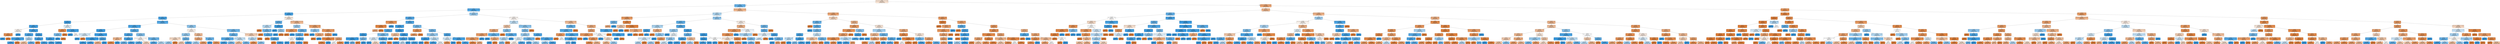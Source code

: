 digraph Tree {
node [shape=box, style="filled, rounded", color="black", fontname=helvetica] ;
edge [fontname=helvetica] ;
0 [label="node #0\natomic_pauling_electronegativity_wad <= 1.5398\ngini = 0.492\nsamples = 100.0%\nvalue = [0.5634, 0.4366]", fillcolor="#f9e3d2"] ;
1 [label="node #1\natomic_ionization_potential_wa <= 9.1679\ngini = 0.2955\nsamples = 34.9%\nvalue = [0.1802, 0.8198]", fillcolor="#65b3eb"] ;
0 -> 1 [labeldistance=2.5, labelangle=45, headlabel="True"] ;
2 [label="node #2\natomic_pauling_electronegativity_wa <= 2.0345\ngini = 0.1977\nsamples = 30.8%\nvalue = [0.1112, 0.8888]", fillcolor="#52a9e8"] ;
1 -> 2 ;
3 [label="node #3\natomic_volume_wad <= 35.222\ngini = 0.1382\nsamples = 26.3%\nvalue = [0.0747, 0.9253]", fillcolor="#49a5e7"] ;
2 -> 3 ;
4 [label="node #4\natomic_volume_wa <= 15.2088\ngini = 0.1258\nsamples = 25.9%\nvalue = [0.0674, 0.9326]", fillcolor="#47a4e7"] ;
3 -> 4 ;
5 [label="node #5\nrel_stoich_wa <= 0.958\ngini = 0.0816\nsamples = 17.9%\nvalue = [0.0426, 0.9574]", fillcolor="#42a1e6"] ;
4 -> 5 ;
6 [label="node #6\natomic_r_covalent_wa <= 0.9297\ngini = 0.0745\nsamples = 17.8%\nvalue = [0.0387, 0.9613]", fillcolor="#41a1e6"] ;
5 -> 6 ;
7 [label="node #7\nrel_stoich_wa <= 0.838\ngini = 0.4994\nsamples = 0.0%\nvalue = [0.5172, 0.4828]", fillcolor="#fdf7f2"] ;
6 -> 7 ;
8 [label="node #8\natomic_r_covalent_wa <= 0.8446\ngini = 0.2076\nsamples = 0.0%\nvalue = [0.8824, 0.1176]", fillcolor="#e89253"] ;
7 -> 8 ;
9 [label="node #9\ngini = 0.0\nsamples = 0.0%\nvalue = [0.0, 1.0]", fillcolor="#399de5"] ;
8 -> 9 ;
10 [label="node #10\ngini = 0.0\nsamples = 0.0%\nvalue = [1.0, 0.0]", fillcolor="#e58139"] ;
8 -> 10 ;
11 [label="node #11\ngini = 0.0\nsamples = 0.0%\nvalue = [0.0, 1.0]", fillcolor="#399de5"] ;
7 -> 11 ;
12 [label="node #12\natomic_r_covalent_wa <= 1.2352\ngini = 0.0728\nsamples = 17.7%\nvalue = [0.0378, 0.9622]", fillcolor="#41a1e6"] ;
6 -> 12 ;
13 [label="node #13\natomic_volume_wa <= 10.3265\ngini = 0.1644\nsamples = 1.4%\nvalue = [0.0904, 0.9096]", fillcolor="#4da7e8"] ;
12 -> 13 ;
14 [label="node #14\natomic_pauling_electronegativity_wad <= 1.5299\ngini = 0.0959\nsamples = 1.3%\nvalue = [0.0505, 0.9495]", fillcolor="#44a2e6"] ;
13 -> 14 ;
15 [label="node #15\ngini = 0.0926\nsamples = 1.3%\nvalue = [0.0487, 0.9513]", fillcolor="#43a2e6"] ;
14 -> 15 ;
16 [label="node #16\ngini = 0.0\nsamples = 0.0%\nvalue = [1.0, 0.0]", fillcolor="#e58139"] ;
14 -> 16 ;
17 [label="node #17\nrel_stoich_wad <= 0.3727\ngini = 0.4709\nsamples = 0.2%\nvalue = [0.3793, 0.6207]", fillcolor="#b2d9f5"] ;
13 -> 17 ;
18 [label="node #18\ngini = 0.4444\nsamples = 0.1%\nvalue = [0.6667, 0.3333]", fillcolor="#f2c09c"] ;
17 -> 18 ;
19 [label="node #19\ngini = 0.2907\nsamples = 0.1%\nvalue = [0.1765, 0.8235]", fillcolor="#63b2eb"] ;
17 -> 19 ;
20 [label="node #20\nrel_stoich_wa <= 0.3505\ngini = 0.0644\nsamples = 16.3%\nvalue = [0.0333, 0.9667]", fillcolor="#40a0e6"] ;
12 -> 20 ;
21 [label="node #21\natomic_number_wa <= 11.3333\ngini = 0.1157\nsamples = 2.6%\nvalue = [0.0616, 0.9384]", fillcolor="#46a3e7"] ;
20 -> 21 ;
22 [label="node #22\ngini = 0.0\nsamples = 0.0%\nvalue = [1.0, 0.0]", fillcolor="#e58139"] ;
21 -> 22 ;
23 [label="node #23\ngini = 0.112\nsamples = 2.6%\nvalue = [0.0595, 0.9405]", fillcolor="#46a3e7"] ;
21 -> 23 ;
24 [label="node #24\natomic_r_covalent_wa <= 1.3427\ngini = 0.0542\nsamples = 13.7%\nvalue = [0.0279, 0.9721]", fillcolor="#3fa0e6"] ;
20 -> 24 ;
25 [label="node #25\ngini = 0.0914\nsamples = 3.4%\nvalue = [0.048, 0.952]", fillcolor="#43a2e6"] ;
24 -> 25 ;
26 [label="node #26\ngini = 0.0414\nsamples = 10.3%\nvalue = [0.0211, 0.9789]", fillcolor="#3d9fe6"] ;
24 -> 26 ;
27 [label="node #27\natomic_number_wa <= 17.5\ngini = 0.497\nsamples = 0.2%\nvalue = [0.461, 0.539]", fillcolor="#e2f1fb"] ;
5 -> 27 ;
28 [label="node #28\natomic_number_wa <= 12.01\ngini = 0.1588\nsamples = 0.1%\nvalue = [0.913, 0.087]", fillcolor="#e78d4c"] ;
27 -> 28 ;
29 [label="node #29\natomic_volume_wad <= 1.78\ngini = 0.375\nsamples = 0.0%\nvalue = [0.25, 0.75]", fillcolor="#7bbeee"] ;
28 -> 29 ;
30 [label="node #30\ngini = 0.0\nsamples = 0.0%\nvalue = [0.0, 1.0]", fillcolor="#399de5"] ;
29 -> 30 ;
31 [label="node #31\ngini = 0.0\nsamples = 0.0%\nvalue = [1.0, 0.0]", fillcolor="#e58139"] ;
29 -> 31 ;
32 [label="node #32\ngini = 0.0\nsamples = 0.1%\nvalue = [1.0, 0.0]", fillcolor="#e58139"] ;
28 -> 32 ;
33 [label="node #33\natomic_pauling_electronegativity_wa <= 1.97\ngini = 0.054\nsamples = 0.1%\nvalue = [0.0278, 0.9722]", fillcolor="#3fa0e6"] ;
27 -> 33 ;
34 [label="node #34\ngini = 0.0\nsamples = 0.1%\nvalue = [0.0, 1.0]", fillcolor="#399de5"] ;
33 -> 34 ;
35 [label="node #35\ngini = 0.5\nsamples = 0.0%\nvalue = [0.5, 0.5]", fillcolor="#ffffff"] ;
33 -> 35 ;
36 [label="node #36\natomic_ionization_potential_wa <= 7.6067\ngini = 0.2151\nsamples = 8.0%\nvalue = [0.1226, 0.8774]", fillcolor="#55abe9"] ;
4 -> 36 ;
37 [label="node #37\natomic_pauling_electronegativity_wad <= 0.956\ngini = 0.1332\nsamples = 6.2%\nvalue = [0.0718, 0.9282]", fillcolor="#48a5e7"] ;
36 -> 37 ;
38 [label="node #38\natomic_r_covalent_wa <= 1.3587\ngini = 0.0522\nsamples = 3.7%\nvalue = [0.0268, 0.9732]", fillcolor="#3ea0e6"] ;
37 -> 38 ;
39 [label="node #39\natomic_ionization_potential_wad <= 4.1314\ngini = 0.4922\nsamples = 0.0%\nvalue = [0.4375, 0.5625]", fillcolor="#d3e9f9"] ;
38 -> 39 ;
40 [label="node #40\ngini = 0.0\nsamples = 0.0%\nvalue = [0.0, 1.0]", fillcolor="#399de5"] ;
39 -> 40 ;
41 [label="node #41\ngini = 0.0\nsamples = 0.0%\nvalue = [1.0, 0.0]", fillcolor="#e58139"] ;
39 -> 41 ;
42 [label="node #42\natomic_pauling_electronegativity_wa <= 1.8259\ngini = 0.0482\nsamples = 3.7%\nvalue = [0.0247, 0.9753]", fillcolor="#3e9fe6"] ;
38 -> 42 ;
43 [label="node #43\natomic_pauling_electronegativity_wad <= 0.7129\ngini = 0.0419\nsamples = 3.5%\nvalue = [0.0214, 0.9786]", fillcolor="#3d9fe6"] ;
42 -> 43 ;
44 [label="node #44\ngini = 0.0225\nsamples = 2.3%\nvalue = [0.0114, 0.9886]", fillcolor="#3b9ee5"] ;
43 -> 44 ;
45 [label="node #45\ngini = 0.0798\nsamples = 1.2%\nvalue = [0.0416, 0.9584]", fillcolor="#42a1e6"] ;
43 -> 45 ;
46 [label="node #46\nrel_stoich_wa <= 0.4657\ngini = 0.1932\nsamples = 0.1%\nvalue = [0.1083, 0.8917]", fillcolor="#51a9e8"] ;
42 -> 46 ;
47 [label="node #47\ngini = 0.4012\nsamples = 0.0%\nvalue = [0.7222, 0.2778]", fillcolor="#efb185"] ;
46 -> 47 ;
48 [label="node #48\ngini = 0.0\nsamples = 0.1%\nvalue = [0.0, 1.0]", fillcolor="#399de5"] ;
46 -> 48 ;
49 [label="node #49\natomic_volume_wa <= 19.6217\ngini = 0.2367\nsamples = 2.5%\nvalue = [0.1372, 0.8628]", fillcolor="#58ade9"] ;
37 -> 49 ;
50 [label="node #50\natomic_volume_wad <= 4.9478\ngini = 0.164\nsamples = 1.9%\nvalue = [0.0901, 0.9099]", fillcolor="#4da7e8"] ;
49 -> 50 ;
51 [label="node #51\natomic_r_covalent_wa <= 1.5825\ngini = 0.42\nsamples = 0.0%\nvalue = [0.7, 0.3]", fillcolor="#f0b78e"] ;
50 -> 51 ;
52 [label="node #52\ngini = 0.1244\nsamples = 0.0%\nvalue = [0.9333, 0.0667]", fillcolor="#e78a47"] ;
51 -> 52 ;
53 [label="node #53\ngini = 0.0\nsamples = 0.0%\nvalue = [0.0, 1.0]", fillcolor="#399de5"] ;
51 -> 53 ;
54 [label="node #54\natomic_r_covalent_wa <= 1.4784\ngini = 0.1512\nsamples = 1.9%\nvalue = [0.0824, 0.9176]", fillcolor="#4ba6e7"] ;
50 -> 54 ;
55 [label="node #55\ngini = 0.3061\nsamples = 0.3%\nvalue = [0.1886, 0.8114]", fillcolor="#67b4eb"] ;
54 -> 55 ;
56 [label="node #56\ngini = 0.1117\nsamples = 1.5%\nvalue = [0.0594, 0.9406]", fillcolor="#45a3e7"] ;
54 -> 56 ;
57 [label="node #57\natomic_number_wa <= 32.9685\ngini = 0.3908\nsamples = 0.6%\nvalue = [0.2663, 0.7337]", fillcolor="#81c1ee"] ;
49 -> 57 ;
58 [label="node #58\natomic_pauling_electronegativity_wa <= 1.2063\ngini = 0.4997\nsamples = 0.1%\nvalue = [0.5118, 0.4882]", fillcolor="#fef9f6"] ;
57 -> 58 ;
59 [label="node #59\ngini = 0.2268\nsamples = 0.0%\nvalue = [0.1304, 0.8696]", fillcolor="#57ace9"] ;
58 -> 59 ;
60 [label="node #60\ngini = 0.4815\nsamples = 0.1%\nvalue = [0.5962, 0.4038]", fillcolor="#f7d6bf"] ;
58 -> 60 ;
61 [label="node #61\natomic_ionization_potential_wa <= 7.0961\ngini = 0.3174\nsamples = 0.5%\nvalue = [0.1978, 0.8022]", fillcolor="#6ab5eb"] ;
57 -> 61 ;
62 [label="node #62\ngini = 0.2245\nsamples = 0.4%\nvalue = [0.1288, 0.8712]", fillcolor="#56abe9"] ;
61 -> 62 ;
63 [label="node #63\ngini = 0.4673\nsamples = 0.1%\nvalue = [0.3721, 0.6279]", fillcolor="#aed7f4"] ;
61 -> 63 ;
64 [label="node #64\natomic_r_covalent_wa <= 1.4215\ngini = 0.4196\nsamples = 1.8%\nvalue = [0.2995, 0.7005]", fillcolor="#8ec7f0"] ;
36 -> 64 ;
65 [label="node #65\natomic_volume_wa <= 16.1581\ngini = 0.4991\nsamples = 0.5%\nvalue = [0.5206, 0.4794]", fillcolor="#fdf5ef"] ;
64 -> 65 ;
66 [label="node #66\natomic_number_wad <= 26.75\ngini = 0.4335\nsamples = 0.2%\nvalue = [0.3177, 0.6823]", fillcolor="#95cbf1"] ;
65 -> 66 ;
67 [label="node #67\natomic_ionization_potential_wa <= 8.6693\ngini = 0.4866\nsamples = 0.1%\nvalue = [0.5818, 0.4182]", fillcolor="#f8dcc7"] ;
66 -> 67 ;
68 [label="node #68\ngini = 0.4377\nsamples = 0.0%\nvalue = [0.3235, 0.6765]", fillcolor="#98ccf1"] ;
67 -> 68 ;
69 [label="node #69\ngini = 0.0\nsamples = 0.0%\nvalue = [1.0, 0.0]", fillcolor="#e58139"] ;
67 -> 69 ;
70 [label="node #70\nrel_stoich_wa <= 0.3505\ngini = 0.3337\nsamples = 0.2%\nvalue = [0.2117, 0.7883]", fillcolor="#6eb7ec"] ;
66 -> 70 ;
71 [label="node #71\ngini = 0.4688\nsamples = 0.0%\nvalue = [0.625, 0.375]", fillcolor="#f5cdb0"] ;
70 -> 71 ;
72 [label="node #72\ngini = 0.2171\nsamples = 0.1%\nvalue = [0.1239, 0.8761]", fillcolor="#55abe9"] ;
70 -> 72 ;
73 [label="node #73\natomic_volume_wad <= 27.42\ngini = 0.435\nsamples = 0.3%\nvalue = [0.6803, 0.3197]", fillcolor="#f1bc96"] ;
65 -> 73 ;
74 [label="node #74\natomic_volume_wad <= 4.36\ngini = 0.3773\nsamples = 0.3%\nvalue = [0.7477, 0.2523]", fillcolor="#eeac7c"] ;
73 -> 74 ;
75 [label="node #75\ngini = 0.4512\nsamples = 0.0%\nvalue = [0.3438, 0.6562]", fillcolor="#a1d0f3"] ;
74 -> 75 ;
76 [label="node #76\ngini = 0.2969\nsamples = 0.2%\nvalue = [0.8187, 0.1813]", fillcolor="#eb9d65"] ;
74 -> 76 ;
77 [label="node #77\natomic_volume_wa <= 17.2978\ngini = 0.32\nsamples = 0.0%\nvalue = [0.2, 0.8]", fillcolor="#6ab6ec"] ;
73 -> 77 ;
78 [label="node #78\ngini = 0.0\nsamples = 0.0%\nvalue = [0.0, 1.0]", fillcolor="#399de5"] ;
77 -> 78 ;
79 [label="node #79\ngini = 0.2449\nsamples = 0.0%\nvalue = [0.8571, 0.1429]", fillcolor="#e9965a"] ;
77 -> 79 ;
80 [label="node #80\natomic_pauling_electronegativity_wad <= 1.4522\ngini = 0.3339\nsamples = 1.3%\nvalue = [0.2118, 0.7882]", fillcolor="#6eb7ec"] ;
64 -> 80 ;
81 [label="node #81\natomic_volume_wa <= 19.7977\ngini = 0.2947\nsamples = 1.2%\nvalue = [0.1796, 0.8204]", fillcolor="#64b2eb"] ;
80 -> 81 ;
82 [label="node #82\natomic_pauling_electronegativity_wa <= 1.7921\ngini = 0.2387\nsamples = 1.0%\nvalue = [0.1386, 0.8614]", fillcolor="#59ade9"] ;
81 -> 82 ;
83 [label="node #83\ngini = 0.1036\nsamples = 0.5%\nvalue = [0.0548, 0.9452]", fillcolor="#44a3e7"] ;
82 -> 83 ;
84 [label="node #84\ngini = 0.356\nsamples = 0.5%\nvalue = [0.2317, 0.7683]", fillcolor="#75bbed"] ;
82 -> 84 ;
85 [label="node #85\natomic_ionization_potential_wa <= 7.8152\ngini = 0.4844\nsamples = 0.2%\nvalue = [0.4118, 0.5882]", fillcolor="#c4e2f7"] ;
81 -> 85 ;
86 [label="node #86\ngini = 0.437\nsamples = 0.1%\nvalue = [0.6774, 0.3226]", fillcolor="#f1bd97"] ;
85 -> 86 ;
87 [label="node #87\ngini = 0.355\nsamples = 0.1%\nvalue = [0.2308, 0.7692]", fillcolor="#74baed"] ;
85 -> 87 ;
88 [label="node #88\natomic_pauling_electronegativity_wa <= 1.9825\ngini = 0.4725\nsamples = 0.1%\nvalue = [0.6173, 0.3827]", fillcolor="#f5cfb4"] ;
80 -> 88 ;
89 [label="node #89\natomic_number_wa <= 32.9857\ngini = 0.4767\nsamples = 0.1%\nvalue = [0.3922, 0.6078]", fillcolor="#b9dcf6"] ;
88 -> 89 ;
90 [label="node #90\ngini = 0.1975\nsamples = 0.0%\nvalue = [0.8889, 0.1111]", fillcolor="#e89152"] ;
89 -> 90 ;
91 [label="node #91\ngini = 0.4082\nsamples = 0.1%\nvalue = [0.2857, 0.7143]", fillcolor="#88c4ef"] ;
89 -> 91 ;
92 [label="node #92\ngini = 0.0\nsamples = 0.0%\nvalue = [1.0, 0.0]", fillcolor="#e58139"] ;
88 -> 92 ;
93 [label="node #93\natomic_volume_wa <= 20.3472\ngini = 0.4962\nsamples = 0.4%\nvalue = [0.5439, 0.4561]", fillcolor="#fbebdf"] ;
3 -> 93 ;
94 [label="node #94\nrel_stoich_wa <= 0.4227\ngini = 0.2845\nsamples = 0.1%\nvalue = [0.1717, 0.8283]", fillcolor="#62b1ea"] ;
93 -> 94 ;
95 [label="node #95\natomic_r_covalent_wa <= 1.3231\ngini = 0.4759\nsamples = 0.0%\nvalue = [0.3902, 0.6098]", fillcolor="#b8dcf6"] ;
94 -> 95 ;
96 [label="node #96\ngini = 0.0\nsamples = 0.0%\nvalue = [1.0, 0.0]", fillcolor="#e58139"] ;
95 -> 96 ;
97 [label="node #97\natomic_r_covalent_wad <= 0.7953\ngini = 0.3418\nsamples = 0.0%\nvalue = [0.2188, 0.7812]", fillcolor="#70b8ec"] ;
95 -> 97 ;
98 [label="node #98\ngini = 0.0\nsamples = 0.0%\nvalue = [1.0, 0.0]", fillcolor="#e58139"] ;
97 -> 98 ;
99 [label="node #99\natomic_volume_wad <= 36.2205\ngini = 0.2378\nsamples = 0.0%\nvalue = [0.1379, 0.8621]", fillcolor="#59ade9"] ;
97 -> 99 ;
100 [label="node #100\ngini = 0.0\nsamples = 0.0%\nvalue = [1.0, 0.0]", fillcolor="#e58139"] ;
99 -> 100 ;
101 [label="node #101\natomic_number_wad <= 6.5714\ngini = 0.1372\nsamples = 0.0%\nvalue = [0.0741, 0.9259]", fillcolor="#49a5e7"] ;
99 -> 101 ;
102 [label="node #102\ngini = 0.0\nsamples = 0.0%\nvalue = [1.0, 0.0]", fillcolor="#e58139"] ;
101 -> 102 ;
103 [label="node #103\ngini = 0.074\nsamples = 0.0%\nvalue = [0.0385, 0.9615]", fillcolor="#41a1e6"] ;
101 -> 103 ;
104 [label="node #104\natomic_volume_wa <= 20.0964\ngini = 0.0339\nsamples = 0.1%\nvalue = [0.0172, 0.9828]", fillcolor="#3c9fe5"] ;
94 -> 104 ;
105 [label="node #105\ngini = 0.0\nsamples = 0.1%\nvalue = [0.0, 1.0]", fillcolor="#399de5"] ;
104 -> 105 ;
106 [label="node #106\nrel_stoich_wa <= 0.573\ngini = 0.4444\nsamples = 0.0%\nvalue = [0.3333, 0.6667]", fillcolor="#9ccef2"] ;
104 -> 106 ;
107 [label="node #107\ngini = 0.0\nsamples = 0.0%\nvalue = [0.0, 1.0]", fillcolor="#399de5"] ;
106 -> 107 ;
108 [label="node #108\ngini = 0.0\nsamples = 0.0%\nvalue = [1.0, 0.0]", fillcolor="#e58139"] ;
106 -> 108 ;
109 [label="node #109\natomic_pauling_electronegativity_wad <= 1.2479\ngini = 0.4236\nsamples = 0.3%\nvalue = [0.6955, 0.3045]", fillcolor="#f0b890"] ;
93 -> 109 ;
110 [label="node #110\nrel_stoich_wad <= 0.0556\ngini = 0.4481\nsamples = 0.1%\nvalue = [0.339, 0.661]", fillcolor="#9fcff2"] ;
109 -> 110 ;
111 [label="node #111\natomic_ionization_potential_wad <= 5.3975\ngini = 0.2449\nsamples = 0.0%\nvalue = [0.8571, 0.1429]", fillcolor="#e9965a"] ;
110 -> 111 ;
112 [label="node #112\ngini = 0.0\nsamples = 0.0%\nvalue = [1.0, 0.0]", fillcolor="#e58139"] ;
111 -> 112 ;
113 [label="node #113\ngini = 0.0\nsamples = 0.0%\nvalue = [0.0, 1.0]", fillcolor="#399de5"] ;
111 -> 113 ;
114 [label="node #114\natomic_number_wad <= 109.238\ngini = 0.2923\nsamples = 0.1%\nvalue = [0.1778, 0.8222]", fillcolor="#64b2eb"] ;
110 -> 114 ;
115 [label="node #115\natomic_volume_wad <= 38.12\ngini = 0.2401\nsamples = 0.1%\nvalue = [0.1395, 0.8605]", fillcolor="#59ade9"] ;
114 -> 115 ;
116 [label="node #116\nrel_stoich_wad <= 0.359\ngini = 0.5\nsamples = 0.0%\nvalue = [0.5, 0.5]", fillcolor="#ffffff"] ;
115 -> 116 ;
117 [label="node #117\ngini = 0.0\nsamples = 0.0%\nvalue = [0.0, 1.0]", fillcolor="#399de5"] ;
116 -> 117 ;
118 [label="node #118\ngini = 0.32\nsamples = 0.0%\nvalue = [0.8, 0.2]", fillcolor="#eca06a"] ;
116 -> 118 ;
119 [label="node #119\natomic_volume_wa <= 57.63\ngini = 0.1078\nsamples = 0.0%\nvalue = [0.0571, 0.9429]", fillcolor="#45a3e7"] ;
115 -> 119 ;
120 [label="node #120\ngini = 0.0571\nsamples = 0.0%\nvalue = [0.0294, 0.9706]", fillcolor="#3fa0e6"] ;
119 -> 120 ;
121 [label="node #121\ngini = 0.0\nsamples = 0.0%\nvalue = [1.0, 0.0]", fillcolor="#e58139"] ;
119 -> 121 ;
122 [label="node #122\ngini = 0.0\nsamples = 0.0%\nvalue = [1.0, 0.0]", fillcolor="#e58139"] ;
114 -> 122 ;
123 [label="node #123\natomic_ionization_potential_wad <= 3.6236\ngini = 0.3081\nsamples = 0.2%\nvalue = [0.8098, 0.1902]", fillcolor="#eb9f68"] ;
109 -> 123 ;
124 [label="node #124\natomic_number_wad <= 55.1071\ngini = 0.42\nsamples = 0.0%\nvalue = [0.3, 0.7]", fillcolor="#8ec7f0"] ;
123 -> 124 ;
125 [label="node #125\ngini = 0.0\nsamples = 0.0%\nvalue = [0.0, 1.0]", fillcolor="#399de5"] ;
124 -> 125 ;
126 [label="node #126\natomic_number_wa <= 59.2885\ngini = 0.375\nsamples = 0.0%\nvalue = [0.75, 0.25]", fillcolor="#eeab7b"] ;
124 -> 126 ;
127 [label="node #127\ngini = 0.0\nsamples = 0.0%\nvalue = [1.0, 0.0]", fillcolor="#e58139"] ;
126 -> 127 ;
128 [label="node #128\ngini = 0.0\nsamples = 0.0%\nvalue = [0.0, 1.0]", fillcolor="#399de5"] ;
126 -> 128 ;
129 [label="node #129\natomic_pauling_electronegativity_wa <= 1.9395\ngini = 0.27\nsamples = 0.2%\nvalue = [0.8391, 0.1609]", fillcolor="#ea995f"] ;
123 -> 129 ;
130 [label="node #130\nrel_stoich_wad <= 0.3727\ngini = 0.2496\nsamples = 0.2%\nvalue = [0.8538, 0.1462]", fillcolor="#e9975b"] ;
129 -> 130 ;
131 [label="node #131\natomic_pauling_electronegativity_wa <= 1.7871\ngini = 0.1107\nsamples = 0.1%\nvalue = [0.9412, 0.0588]", fillcolor="#e78945"] ;
130 -> 131 ;
132 [label="node #132\ngini = 0.0697\nsamples = 0.1%\nvalue = [0.9639, 0.0361]", fillcolor="#e68640"] ;
131 -> 132 ;
133 [label="node #133\ngini = 0.0\nsamples = 0.0%\nvalue = [0.0, 1.0]", fillcolor="#399de5"] ;
131 -> 133 ;
134 [label="node #134\nrel_stoich_wa <= 0.3976\ngini = 0.3569\nsamples = 0.1%\nvalue = [0.7674, 0.2326]", fillcolor="#eda775"] ;
130 -> 134 ;
135 [label="node #135\ngini = 0.5\nsamples = 0.0%\nvalue = [0.5, 0.5]", fillcolor="#ffffff"] ;
134 -> 135 ;
136 [label="node #136\ngini = 0.1855\nsamples = 0.1%\nvalue = [0.8966, 0.1034]", fillcolor="#e89050"] ;
134 -> 136 ;
137 [label="node #137\ngini = 0.0\nsamples = 0.0%\nvalue = [0.0, 1.0]", fillcolor="#399de5"] ;
129 -> 137 ;
138 [label="node #138\natomic_volume_wa <= 13.1945\ngini = 0.4405\nsamples = 4.5%\nvalue = [0.3275, 0.6725]", fillcolor="#99cdf2"] ;
2 -> 138 ;
139 [label="node #139\natomic_r_covalent_wa <= 1.0165\ngini = 0.2107\nsamples = 2.1%\nvalue = [0.1196, 0.8804]", fillcolor="#54aae9"] ;
138 -> 139 ;
140 [label="node #140\natomic_ionization_potential_wa <= 9.0647\ngini = 0.2449\nsamples = 0.0%\nvalue = [0.8571, 0.1429]", fillcolor="#e9965a"] ;
139 -> 140 ;
141 [label="node #141\natomic_ionization_potential_wa <= 8.3763\ngini = 0.0768\nsamples = 0.0%\nvalue = [0.96, 0.04]", fillcolor="#e68641"] ;
140 -> 141 ;
142 [label="node #142\ngini = 0.375\nsamples = 0.0%\nvalue = [0.75, 0.25]", fillcolor="#eeab7b"] ;
141 -> 142 ;
143 [label="node #143\ngini = 0.0\nsamples = 0.0%\nvalue = [1.0, 0.0]", fillcolor="#e58139"] ;
141 -> 143 ;
144 [label="node #144\ngini = 0.0\nsamples = 0.0%\nvalue = [0.0, 1.0]", fillcolor="#399de5"] ;
140 -> 144 ;
145 [label="node #145\natomic_volume_wa <= 11.7688\ngini = 0.1926\nsamples = 2.1%\nvalue = [0.108, 0.892]", fillcolor="#51a9e8"] ;
139 -> 145 ;
146 [label="node #146\natomic_r_covalent_wa <= 1.2963\ngini = 0.0895\nsamples = 1.4%\nvalue = [0.047, 0.953]", fillcolor="#43a2e6"] ;
145 -> 146 ;
147 [label="node #147\natomic_volume_wa <= 9.8871\ngini = 0.2014\nsamples = 0.5%\nvalue = [0.1136, 0.8864]", fillcolor="#52aae8"] ;
146 -> 147 ;
148 [label="node #148\nrel_stoich_wad <= 0.7558\ngini = 0.0183\nsamples = 0.3%\nvalue = [0.0093, 0.9907]", fillcolor="#3b9ee5"] ;
147 -> 148 ;
149 [label="node #149\natomic_pauling_electronegativity_wad <= 1.5368\ngini = 0.0094\nsamples = 0.3%\nvalue = [0.0047, 0.9953]", fillcolor="#3a9de5"] ;
148 -> 149 ;
150 [label="node #150\ngini = 0.0\nsamples = 0.3%\nvalue = [0.0, 1.0]", fillcolor="#399de5"] ;
149 -> 150 ;
151 [label="node #151\ngini = 0.32\nsamples = 0.0%\nvalue = [0.2, 0.8]", fillcolor="#6ab6ec"] ;
149 -> 151 ;
152 [label="node #152\nrel_stoich_wad <= 0.8288\ngini = 0.375\nsamples = 0.0%\nvalue = [0.25, 0.75]", fillcolor="#7bbeee"] ;
148 -> 152 ;
153 [label="node #153\ngini = 0.0\nsamples = 0.0%\nvalue = [1.0, 0.0]", fillcolor="#e58139"] ;
152 -> 153 ;
154 [label="node #154\ngini = 0.0\nsamples = 0.0%\nvalue = [0.0, 1.0]", fillcolor="#399de5"] ;
152 -> 154 ;
155 [label="node #155\natomic_ionization_potential_wa <= 8.6088\ngini = 0.3636\nsamples = 0.2%\nvalue = [0.2389, 0.7611]", fillcolor="#77bced"] ;
147 -> 155 ;
156 [label="node #156\natomic_r_covalent_wad <= 0.172\ngini = 0.4945\nsamples = 0.1%\nvalue = [0.4474, 0.5526]", fillcolor="#d9ecfa"] ;
155 -> 156 ;
157 [label="node #157\ngini = 0.0\nsamples = 0.0%\nvalue = [0.0, 1.0]", fillcolor="#399de5"] ;
156 -> 157 ;
158 [label="node #158\ngini = 0.4851\nsamples = 0.1%\nvalue = [0.5862, 0.4138]", fillcolor="#f7dac5"] ;
156 -> 158 ;
159 [label="node #159\natomic_volume_wad <= 23.4325\ngini = 0.1581\nsamples = 0.1%\nvalue = [0.0865, 0.9135]", fillcolor="#4ca6e7"] ;
155 -> 159 ;
160 [label="node #160\ngini = 0.1278\nsamples = 0.1%\nvalue = [0.0686, 0.9314]", fillcolor="#48a4e7"] ;
159 -> 160 ;
161 [label="node #161\ngini = 0.0\nsamples = 0.0%\nvalue = [1.0, 0.0]", fillcolor="#e58139"] ;
159 -> 161 ;
162 [label="node #162\natomic_number_wa <= 30.0552\ngini = 0.0273\nsamples = 0.9%\nvalue = [0.0138, 0.9862]", fillcolor="#3c9ee5"] ;
146 -> 162 ;
163 [label="node #163\natomic_number_wa <= 28.131\ngini = 0.4444\nsamples = 0.0%\nvalue = [0.6667, 0.3333]", fillcolor="#f2c09c"] ;
162 -> 163 ;
164 [label="node #164\ngini = 0.0\nsamples = 0.0%\nvalue = [0.0, 1.0]", fillcolor="#399de5"] ;
163 -> 164 ;
165 [label="node #165\ngini = 0.0\nsamples = 0.0%\nvalue = [1.0, 0.0]", fillcolor="#e58139"] ;
163 -> 165 ;
166 [label="node #166\natomic_number_wad <= 12.5\ngini = 0.0224\nsamples = 0.9%\nvalue = [0.0113, 0.9887]", fillcolor="#3b9ee5"] ;
162 -> 166 ;
167 [label="node #167\natomic_volume_wa <= 11.6637\ngini = 0.1099\nsamples = 0.2%\nvalue = [0.0583, 0.9417]", fillcolor="#45a3e7"] ;
166 -> 167 ;
168 [label="node #168\ngini = 0.0832\nsamples = 0.2%\nvalue = [0.0435, 0.9565]", fillcolor="#42a1e6"] ;
167 -> 168 ;
169 [label="node #169\ngini = 0.48\nsamples = 0.0%\nvalue = [0.4, 0.6]", fillcolor="#bddef6"] ;
167 -> 169 ;
170 [label="node #170\nrel_stoich_wad <= 1.0225\ngini = 0.0059\nsamples = 0.8%\nvalue = [0.003, 0.997]", fillcolor="#3a9de5"] ;
166 -> 170 ;
171 [label="node #171\ngini = 0.0\nsamples = 0.7%\nvalue = [0.0, 1.0]", fillcolor="#399de5"] ;
170 -> 171 ;
172 [label="node #172\ngini = 0.1023\nsamples = 0.0%\nvalue = [0.0541, 0.9459]", fillcolor="#44a3e6"] ;
170 -> 172 ;
173 [label="node #173\natomic_number_wa <= 17.7381\ngini = 0.3585\nsamples = 0.7%\nvalue = [0.234, 0.766]", fillcolor="#75bbed"] ;
145 -> 173 ;
174 [label="node #174\natomic_volume_wad <= 10.2971\ngini = 0.2311\nsamples = 0.0%\nvalue = [0.8667, 0.1333]", fillcolor="#e99457"] ;
173 -> 174 ;
175 [label="node #175\ngini = 0.2778\nsamples = 0.0%\nvalue = [0.8333, 0.1667]", fillcolor="#ea9a61"] ;
174 -> 175 ;
176 [label="node #176\ngini = 0.0\nsamples = 0.0%\nvalue = [1.0, 0.0]", fillcolor="#e58139"] ;
174 -> 176 ;
177 [label="node #177\nrel_stoich_wad <= 0.4634\ngini = 0.3399\nsamples = 0.7%\nvalue = [0.2171, 0.7829]", fillcolor="#70b8ec"] ;
173 -> 177 ;
178 [label="node #178\natomic_ionization_potential_wa <= 8.2988\ngini = 0.4324\nsamples = 0.4%\nvalue = [0.3161, 0.6839]", fillcolor="#95caf1"] ;
177 -> 178 ;
179 [label="node #179\natomic_volume_wa <= 13.1808\ngini = 0.029\nsamples = 0.1%\nvalue = [0.0147, 0.9853]", fillcolor="#3c9ee5"] ;
178 -> 179 ;
180 [label="node #180\ngini = 0.0\nsamples = 0.1%\nvalue = [0.0, 1.0]", fillcolor="#399de5"] ;
179 -> 180 ;
181 [label="node #181\ngini = 0.0\nsamples = 0.0%\nvalue = [1.0, 0.0]", fillcolor="#e58139"] ;
179 -> 181 ;
182 [label="node #182\natomic_number_wa <= 19.7895\ngini = 0.4803\nsamples = 0.3%\nvalue = [0.4008, 0.5992]", fillcolor="#bddff6"] ;
178 -> 182 ;
183 [label="node #183\ngini = 0.0907\nsamples = 0.0%\nvalue = [0.0476, 0.9524]", fillcolor="#43a2e6"] ;
182 -> 183 ;
184 [label="node #184\ngini = 0.4988\nsamples = 0.2%\nvalue = [0.475, 0.525]", fillcolor="#ecf6fd"] ;
182 -> 184 ;
185 [label="node #185\nrel_stoich_wa <= 0.3437\ngini = 0.1723\nsamples = 0.3%\nvalue = [0.0952, 0.9048]", fillcolor="#4ea7e8"] ;
177 -> 185 ;
186 [label="node #186\natomic_r_covalent_wa <= 1.2283\ngini = 0.4922\nsamples = 0.0%\nvalue = [0.4375, 0.5625]", fillcolor="#d3e9f9"] ;
185 -> 186 ;
187 [label="node #187\ngini = 0.2188\nsamples = 0.0%\nvalue = [0.875, 0.125]", fillcolor="#e99355"] ;
186 -> 187 ;
188 [label="node #188\ngini = 0.0\nsamples = 0.0%\nvalue = [0.0, 1.0]", fillcolor="#399de5"] ;
186 -> 188 ;
189 [label="node #189\natomic_pauling_electronegativity_wa <= 2.0359\ngini = 0.1337\nsamples = 0.3%\nvalue = [0.072, 0.928]", fillcolor="#48a5e7"] ;
185 -> 189 ;
190 [label="node #190\ngini = 0.0\nsamples = 0.0%\nvalue = [1.0, 0.0]", fillcolor="#e58139"] ;
189 -> 190 ;
191 [label="node #191\ngini = 0.12\nsamples = 0.3%\nvalue = [0.0641, 0.9359]", fillcolor="#47a4e7"] ;
189 -> 191 ;
192 [label="node #192\natomic_volume_wa <= 15.3288\ngini = 0.4996\nsamples = 2.4%\nvalue = [0.514, 0.486]", fillcolor="#fef8f4"] ;
138 -> 192 ;
193 [label="node #193\natomic_r_covalent_wa <= 1.289\ngini = 0.4821\nsamples = 1.4%\nvalue = [0.4055, 0.5945]", fillcolor="#c0e0f7"] ;
192 -> 193 ;
194 [label="node #194\nrel_stoich_wa <= 0.4477\ngini = 0.4593\nsamples = 0.4%\nvalue = [0.6427, 0.3573]", fillcolor="#f3c7a7"] ;
193 -> 194 ;
195 [label="node #195\natomic_volume_wad <= 15.5917\ngini = 0.359\nsamples = 0.3%\nvalue = [0.7655, 0.2345]", fillcolor="#eda876"] ;
194 -> 195 ;
196 [label="node #196\natomic_ionization_potential_wad <= 6.9588\ngini = 0.3138\nsamples = 0.3%\nvalue = [0.8051, 0.1949]", fillcolor="#eb9f69"] ;
195 -> 196 ;
197 [label="node #197\natomic_pauling_electronegativity_wad <= 1.1291\ngini = 0.2988\nsamples = 0.3%\nvalue = [0.8172, 0.1828]", fillcolor="#eb9d65"] ;
196 -> 197 ;
198 [label="node #198\ngini = 0.1172\nsamples = 0.1%\nvalue = [0.9375, 0.0625]", fillcolor="#e78946"] ;
197 -> 198 ;
199 [label="node #199\ngini = 0.375\nsamples = 0.2%\nvalue = [0.75, 0.25]", fillcolor="#eeab7b"] ;
197 -> 199 ;
200 [label="node #200\ngini = 0.0\nsamples = 0.0%\nvalue = [0.0, 1.0]", fillcolor="#399de5"] ;
196 -> 200 ;
201 [label="node #201\natomic_ionization_potential_wad <= 5.0312\ngini = 0.2778\nsamples = 0.0%\nvalue = [0.1667, 0.8333]", fillcolor="#61b1ea"] ;
195 -> 201 ;
202 [label="node #202\ngini = 0.0\nsamples = 0.0%\nvalue = [0.0, 1.0]", fillcolor="#399de5"] ;
201 -> 202 ;
203 [label="node #203\natomic_volume_wa <= 13.5744\ngini = 0.375\nsamples = 0.0%\nvalue = [0.75, 0.25]", fillcolor="#eeab7b"] ;
201 -> 203 ;
204 [label="node #204\ngini = 0.0\nsamples = 0.0%\nvalue = [0.0, 1.0]", fillcolor="#399de5"] ;
203 -> 204 ;
205 [label="node #205\ngini = 0.0\nsamples = 0.0%\nvalue = [1.0, 0.0]", fillcolor="#e58139"] ;
203 -> 205 ;
206 [label="node #206\natomic_volume_wad <= 4.66\ngini = 0.4057\nsamples = 0.1%\nvalue = [0.2828, 0.7172]", fillcolor="#87c4ef"] ;
194 -> 206 ;
207 [label="node #207\ngini = 0.0\nsamples = 0.0%\nvalue = [1.0, 0.0]", fillcolor="#e58139"] ;
206 -> 207 ;
208 [label="node #208\natomic_ionization_potential_wa <= 8.9776\ngini = 0.2323\nsamples = 0.1%\nvalue = [0.1341, 0.8659]", fillcolor="#58ace9"] ;
206 -> 208 ;
209 [label="node #209\natomic_number_wa <= 32.3262\ngini = 0.4709\nsamples = 0.0%\nvalue = [0.3793, 0.6207]", fillcolor="#b2d9f5"] ;
208 -> 209 ;
210 [label="node #210\ngini = 0.375\nsamples = 0.0%\nvalue = [0.25, 0.75]", fillcolor="#7bbeee"] ;
209 -> 210 ;
211 [label="node #211\ngini = 0.0\nsamples = 0.0%\nvalue = [1.0, 0.0]", fillcolor="#e58139"] ;
209 -> 211 ;
212 [label="node #212\ngini = 0.0\nsamples = 0.1%\nvalue = [0.0, 1.0]", fillcolor="#399de5"] ;
208 -> 212 ;
213 [label="node #213\natomic_pauling_electronegativity_wa <= 2.4183\ngini = 0.4145\nsamples = 1.0%\nvalue = [0.2932, 0.7068]", fillcolor="#8bc6f0"] ;
193 -> 213 ;
214 [label="node #214\nrel_stoich_wa <= 0.4407\ngini = 0.3865\nsamples = 0.9%\nvalue = [0.2618, 0.7382]", fillcolor="#7fc0ee"] ;
213 -> 214 ;
215 [label="node #215\natomic_number_wad <= 62.4583\ngini = 0.4376\nsamples = 0.7%\nvalue = [0.3233, 0.6767]", fillcolor="#98ccf1"] ;
214 -> 215 ;
216 [label="node #216\natomic_number_wa <= 52.1429\ngini = 0.497\nsamples = 0.3%\nvalue = [0.4612, 0.5388]", fillcolor="#e2f1fb"] ;
215 -> 216 ;
217 [label="node #217\ngini = 0.4983\nsamples = 0.2%\nvalue = [0.5288, 0.4712]", fillcolor="#fcf1e9"] ;
216 -> 217 ;
218 [label="node #218\ngini = 0.149\nsamples = 0.1%\nvalue = [0.0811, 0.9189]", fillcolor="#4aa6e7"] ;
216 -> 218 ;
219 [label="node #219\natomic_ionization_potential_wad <= 5.1115\ngini = 0.341\nsamples = 0.4%\nvalue = [0.2181, 0.7819]", fillcolor="#70b8ec"] ;
215 -> 219 ;
220 [label="node #220\ngini = 0.2112\nsamples = 0.2%\nvalue = [0.12, 0.88]", fillcolor="#54aae9"] ;
219 -> 220 ;
221 [label="node #221\ngini = 0.446\nsamples = 0.2%\nvalue = [0.3356, 0.6644]", fillcolor="#9dcff2"] ;
219 -> 221 ;
222 [label="node #222\natomic_volume_wa <= 13.2193\ngini = 0.1865\nsamples = 0.3%\nvalue = [0.1041, 0.8959]", fillcolor="#50a8e8"] ;
214 -> 222 ;
223 [label="node #223\ngini = 0.0\nsamples = 0.0%\nvalue = [1.0, 0.0]", fillcolor="#e58139"] ;
222 -> 223 ;
224 [label="node #224\natomic_pauling_electronegativity_wa <= 2.112\ngini = 0.1734\nsamples = 0.3%\nvalue = [0.0959, 0.9041]", fillcolor="#4ea7e8"] ;
222 -> 224 ;
225 [label="node #225\ngini = 0.4082\nsamples = 0.0%\nvalue = [0.2857, 0.7143]", fillcolor="#88c4ef"] ;
224 -> 225 ;
226 [label="node #226\ngini = 0.1124\nsamples = 0.2%\nvalue = [0.0598, 0.9402]", fillcolor="#46a3e7"] ;
224 -> 226 ;
227 [label="node #227\ngini = 0.0\nsamples = 0.0%\nvalue = [1.0, 0.0]", fillcolor="#e58139"] ;
213 -> 227 ;
228 [label="node #228\natomic_ionization_potential_wad <= 1.8596\ngini = 0.4354\nsamples = 0.9%\nvalue = [0.6797, 0.3203]", fillcolor="#f1bc96"] ;
192 -> 228 ;
229 [label="node #229\natomic_r_covalent_wad <= 0.2253\ngini = 0.2868\nsamples = 0.1%\nvalue = [0.1735, 0.8265]", fillcolor="#63b2ea"] ;
228 -> 229 ;
230 [label="node #230\natomic_pauling_electronegativity_wa <= 2.0464\ngini = 0.2248\nsamples = 0.1%\nvalue = [0.129, 0.871]", fillcolor="#56ace9"] ;
229 -> 230 ;
231 [label="node #231\natomic_r_covalent_wad <= 0.135\ngini = 0.2778\nsamples = 0.0%\nvalue = [0.8333, 0.1667]", fillcolor="#ea9a61"] ;
230 -> 231 ;
232 [label="node #232\ngini = 0.0\nsamples = 0.0%\nvalue = [1.0, 0.0]", fillcolor="#e58139"] ;
231 -> 232 ;
233 [label="node #233\ngini = 0.5\nsamples = 0.0%\nvalue = [0.5, 0.5]", fillcolor="#ffffff"] ;
231 -> 233 ;
234 [label="node #234\natomic_pauling_electronegativity_wad <= 0.6943\ngini = 0.148\nsamples = 0.1%\nvalue = [0.0805, 0.9195]", fillcolor="#4aa6e7"] ;
230 -> 234 ;
235 [label="node #235\natomic_pauling_electronegativity_wad <= 0.16\ngini = 0.1298\nsamples = 0.1%\nvalue = [0.0698, 0.9302]", fillcolor="#48a4e7"] ;
234 -> 235 ;
236 [label="node #236\ngini = 0.32\nsamples = 0.0%\nvalue = [0.2, 0.8]", fillcolor="#6ab6ec"] ;
235 -> 236 ;
237 [label="node #237\ngini = 0.0\nsamples = 0.1%\nvalue = [0.0, 1.0]", fillcolor="#399de5"] ;
235 -> 237 ;
238 [label="node #238\ngini = 0.0\nsamples = 0.0%\nvalue = [1.0, 0.0]", fillcolor="#e58139"] ;
234 -> 238 ;
239 [label="node #239\ngini = 0.0\nsamples = 0.0%\nvalue = [1.0, 0.0]", fillcolor="#e58139"] ;
229 -> 239 ;
240 [label="node #240\natomic_number_wa <= 68.2647\ngini = 0.3739\nsamples = 0.8%\nvalue = [0.7511, 0.2489]", fillcolor="#eeab7b"] ;
228 -> 240 ;
241 [label="node #241\nrel_stoich_wa <= 0.5286\ngini = 0.3462\nsamples = 0.8%\nvalue = [0.7773, 0.2227]", fillcolor="#eca572"] ;
240 -> 241 ;
242 [label="node #242\natomic_pauling_electronegativity_wad <= 0.1581\ngini = 0.2692\nsamples = 0.7%\nvalue = [0.8397, 0.1603]", fillcolor="#ea995f"] ;
241 -> 242 ;
243 [label="node #243\ngini = 0.0\nsamples = 0.0%\nvalue = [0.0, 1.0]", fillcolor="#399de5"] ;
242 -> 243 ;
244 [label="node #244\natomic_r_covalent_wad <= 0.6139\ngini = 0.2564\nsamples = 0.7%\nvalue = [0.849, 0.151]", fillcolor="#ea975c"] ;
242 -> 244 ;
245 [label="node #245\ngini = 0.1613\nsamples = 0.4%\nvalue = [0.9115, 0.0885]", fillcolor="#e88d4c"] ;
244 -> 245 ;
246 [label="node #246\ngini = 0.4103\nsamples = 0.2%\nvalue = [0.7118, 0.2882]", fillcolor="#f0b489"] ;
244 -> 246 ;
247 [label="node #247\natomic_pauling_electronegativity_wa <= 2.0662\ngini = 0.4999\nsamples = 0.1%\nvalue = [0.4917, 0.5083]", fillcolor="#f9fcfe"] ;
241 -> 247 ;
248 [label="node #248\ngini = 0.0\nsamples = 0.0%\nvalue = [0.0, 1.0]", fillcolor="#399de5"] ;
247 -> 248 ;
249 [label="node #249\natomic_number_wa <= 42.1667\ngini = 0.4909\nsamples = 0.1%\nvalue = [0.5673, 0.4327]", fillcolor="#f9e1d0"] ;
247 -> 249 ;
250 [label="node #250\ngini = 0.4137\nsamples = 0.1%\nvalue = [0.7077, 0.2923]", fillcolor="#f0b58b"] ;
249 -> 250 ;
251 [label="node #251\ngini = 0.4444\nsamples = 0.0%\nvalue = [0.3333, 0.6667]", fillcolor="#9ccef2"] ;
249 -> 251 ;
252 [label="node #252\natomic_pauling_electronegativity_wad <= 0.24\ngini = 0.142\nsamples = 0.0%\nvalue = [0.0769, 0.9231]", fillcolor="#49a5e7"] ;
240 -> 252 ;
253 [label="node #253\ngini = 0.0\nsamples = 0.0%\nvalue = [1.0, 0.0]", fillcolor="#e58139"] ;
252 -> 253 ;
254 [label="node #254\natomic_pauling_electronegativity_wa <= 2.2359\ngini = 0.0768\nsamples = 0.0%\nvalue = [0.04, 0.96]", fillcolor="#41a1e6"] ;
252 -> 254 ;
255 [label="node #255\ngini = 0.0\nsamples = 0.0%\nvalue = [0.0, 1.0]", fillcolor="#399de5"] ;
254 -> 255 ;
256 [label="node #256\ngini = 0.0\nsamples = 0.0%\nvalue = [1.0, 0.0]", fillcolor="#e58139"] ;
254 -> 256 ;
257 [label="node #257\natomic_pauling_electronegativity_wa <= 2.0834\ngini = 0.4207\nsamples = 4.1%\nvalue = [0.6991, 0.3009]", fillcolor="#f0b78e"] ;
1 -> 257 ;
258 [label="node #258\natomic_r_covalent_wa <= 0.7044\ngini = 0.472\nsamples = 0.8%\nvalue = [0.3818, 0.6182]", fillcolor="#b3daf5"] ;
257 -> 258 ;
259 [label="node #259\natomic_ionization_potential_wad <= 7.556\ngini = 0.2803\nsamples = 0.1%\nvalue = [0.8315, 0.1685]", fillcolor="#ea9b61"] ;
258 -> 259 ;
260 [label="node #260\nrel_stoich_wa <= 0.5903\ngini = 0.355\nsamples = 0.0%\nvalue = [0.2308, 0.7692]", fillcolor="#74baed"] ;
259 -> 260 ;
261 [label="node #261\ngini = 0.375\nsamples = 0.0%\nvalue = [0.75, 0.25]", fillcolor="#eeab7b"] ;
260 -> 261 ;
262 [label="node #262\ngini = 0.0\nsamples = 0.0%\nvalue = [0.0, 1.0]", fillcolor="#399de5"] ;
260 -> 262 ;
263 [label="node #263\natomic_volume_wad <= 4.859\ngini = 0.1229\nsamples = 0.1%\nvalue = [0.9342, 0.0658]", fillcolor="#e78a47"] ;
259 -> 263 ;
264 [label="node #264\natomic_volume_wa <= 11.9127\ngini = 0.4628\nsamples = 0.0%\nvalue = [0.6364, 0.3636]", fillcolor="#f4c9aa"] ;
263 -> 264 ;
265 [label="node #265\ngini = 0.0\nsamples = 0.0%\nvalue = [1.0, 0.0]", fillcolor="#e58139"] ;
264 -> 265 ;
266 [label="node #266\ngini = 0.0\nsamples = 0.0%\nvalue = [0.0, 1.0]", fillcolor="#399de5"] ;
264 -> 266 ;
267 [label="node #267\natomic_pauling_electronegativity_wa <= 2.0714\ngini = 0.0303\nsamples = 0.1%\nvalue = [0.9846, 0.0154]", fillcolor="#e5833c"] ;
263 -> 267 ;
268 [label="node #268\ngini = 0.0\nsamples = 0.1%\nvalue = [1.0, 0.0]", fillcolor="#e58139"] ;
267 -> 268 ;
269 [label="node #269\natomic_pauling_electronegativity_wa <= 2.0777\ngini = 0.375\nsamples = 0.0%\nvalue = [0.75, 0.25]", fillcolor="#eeab7b"] ;
267 -> 269 ;
270 [label="node #270\ngini = 0.0\nsamples = 0.0%\nvalue = [0.0, 1.0]", fillcolor="#399de5"] ;
269 -> 270 ;
271 [label="node #271\ngini = 0.0\nsamples = 0.0%\nvalue = [1.0, 0.0]", fillcolor="#e58139"] ;
269 -> 271 ;
272 [label="node #272\natomic_volume_wa <= 14.0889\ngini = 0.4278\nsamples = 0.7%\nvalue = [0.31, 0.69]", fillcolor="#92c9f1"] ;
258 -> 272 ;
273 [label="node #273\natomic_number_wad <= 19.6154\ngini = 0.2771\nsamples = 0.4%\nvalue = [0.1662, 0.8338]", fillcolor="#60b1ea"] ;
272 -> 273 ;
274 [label="node #274\natomic_ionization_potential_wa <= 9.3588\ngini = 0.4661\nsamples = 0.1%\nvalue = [0.3699, 0.6301]", fillcolor="#add7f4"] ;
273 -> 274 ;
275 [label="node #275\nrel_stoich_wa <= 0.3819\ngini = 0.0973\nsamples = 0.0%\nvalue = [0.0513, 0.9487]", fillcolor="#44a2e6"] ;
274 -> 275 ;
276 [label="node #276\ngini = 0.0\nsamples = 0.0%\nvalue = [1.0, 0.0]", fillcolor="#e58139"] ;
275 -> 276 ;
277 [label="node #277\ngini = 0.0\nsamples = 0.0%\nvalue = [0.0, 1.0]", fillcolor="#399de5"] ;
275 -> 277 ;
278 [label="node #278\natomic_r_covalent_wa <= 1.1617\ngini = 0.3893\nsamples = 0.0%\nvalue = [0.7353, 0.2647]", fillcolor="#eeae80"] ;
274 -> 278 ;
279 [label="node #279\ngini = 0.0\nsamples = 0.0%\nvalue = [1.0, 0.0]", fillcolor="#e58139"] ;
278 -> 279 ;
280 [label="node #280\natomic_r_covalent_wad <= 0.285\ngini = 0.426\nsamples = 0.0%\nvalue = [0.3077, 0.6923]", fillcolor="#91c9f1"] ;
278 -> 280 ;
281 [label="node #281\natomic_pauling_electronegativity_wa <= 1.9393\ngini = 0.4938\nsamples = 0.0%\nvalue = [0.4444, 0.5556]", fillcolor="#d7ebfa"] ;
280 -> 281 ;
282 [label="node #282\ngini = 0.4688\nsamples = 0.0%\nvalue = [0.375, 0.625]", fillcolor="#b0d8f5"] ;
281 -> 282 ;
283 [label="node #283\ngini = 0.0\nsamples = 0.0%\nvalue = [1.0, 0.0]", fillcolor="#e58139"] ;
281 -> 283 ;
284 [label="node #284\ngini = 0.0\nsamples = 0.0%\nvalue = [0.0, 1.0]", fillcolor="#399de5"] ;
280 -> 284 ;
285 [label="node #285\natomic_r_covalent_wa <= 0.7842\ngini = 0.1956\nsamples = 0.3%\nvalue = [0.1098, 0.8902]", fillcolor="#51a9e8"] ;
273 -> 285 ;
286 [label="node #286\natomic_volume_wa <= 11.4648\ngini = 0.4357\nsamples = 0.1%\nvalue = [0.3208, 0.6792]", fillcolor="#96cbf1"] ;
285 -> 286 ;
287 [label="node #287\ngini = 0.0\nsamples = 0.0%\nvalue = [0.0, 1.0]", fillcolor="#399de5"] ;
286 -> 287 ;
288 [label="node #288\nrel_stoich_wa <= 0.5231\ngini = 0.4985\nsamples = 0.0%\nvalue = [0.4722, 0.5278]", fillcolor="#eaf5fc"] ;
286 -> 288 ;
289 [label="node #289\natomic_volume_wa <= 11.58\ngini = 0.2975\nsamples = 0.0%\nvalue = [0.8182, 0.1818]", fillcolor="#eb9d65"] ;
288 -> 289 ;
290 [label="node #290\ngini = 0.4444\nsamples = 0.0%\nvalue = [0.3333, 0.6667]", fillcolor="#9ccef2"] ;
289 -> 290 ;
291 [label="node #291\ngini = 0.0\nsamples = 0.0%\nvalue = [1.0, 0.0]", fillcolor="#e58139"] ;
289 -> 291 ;
292 [label="node #292\natomic_r_covalent_wad <= 1.725\ngini = 0.4352\nsamples = 0.0%\nvalue = [0.32, 0.68]", fillcolor="#96cbf1"] ;
288 -> 292 ;
293 [label="node #293\ngini = 0.4875\nsamples = 0.0%\nvalue = [0.4211, 0.5789]", fillcolor="#c9e4f8"] ;
292 -> 293 ;
294 [label="node #294\ngini = 0.0\nsamples = 0.0%\nvalue = [0.0, 1.0]", fillcolor="#399de5"] ;
292 -> 294 ;
295 [label="node #295\natomic_number_wad <= 46.5\ngini = 0.1073\nsamples = 0.2%\nvalue = [0.0569, 0.9431]", fillcolor="#45a3e7"] ;
285 -> 295 ;
296 [label="node #296\natomic_volume_wad <= 8.57\ngini = 0.3018\nsamples = 0.1%\nvalue = [0.1852, 0.8148]", fillcolor="#66b3eb"] ;
295 -> 296 ;
297 [label="node #297\natomic_number_wad <= 45.0\ngini = 0.0907\nsamples = 0.1%\nvalue = [0.0476, 0.9524]", fillcolor="#43a2e6"] ;
296 -> 297 ;
298 [label="node #298\ngini = 0.0476\nsamples = 0.1%\nvalue = [0.0244, 0.9756]", fillcolor="#3e9fe6"] ;
297 -> 298 ;
299 [label="node #299\ngini = 0.0\nsamples = 0.0%\nvalue = [1.0, 0.0]", fillcolor="#e58139"] ;
297 -> 299 ;
300 [label="node #300\natomic_volume_wa <= 10.6152\ngini = 0.4444\nsamples = 0.0%\nvalue = [0.6667, 0.3333]", fillcolor="#f2c09c"] ;
296 -> 300 ;
301 [label="node #301\ngini = 0.4444\nsamples = 0.0%\nvalue = [0.3333, 0.6667]", fillcolor="#9ccef2"] ;
300 -> 301 ;
302 [label="node #302\ngini = 0.0\nsamples = 0.0%\nvalue = [1.0, 0.0]", fillcolor="#e58139"] ;
300 -> 302 ;
303 [label="node #303\nrel_stoich_wad <= 1.1994\ngini = 0.0252\nsamples = 0.2%\nvalue = [0.0127, 0.9873]", fillcolor="#3c9ee5"] ;
295 -> 303 ;
304 [label="node #304\nrel_stoich_wa <= 0.3775\ngini = 0.0128\nsamples = 0.2%\nvalue = [0.0065, 0.9935]", fillcolor="#3a9ee5"] ;
303 -> 304 ;
305 [label="node #305\ngini = 0.0907\nsamples = 0.0%\nvalue = [0.0476, 0.9524]", fillcolor="#43a2e6"] ;
304 -> 305 ;
306 [label="node #306\ngini = 0.0\nsamples = 0.1%\nvalue = [0.0, 1.0]", fillcolor="#399de5"] ;
304 -> 306 ;
307 [label="node #307\natomic_pauling_electronegativity_wad <= 1.1993\ngini = 0.5\nsamples = 0.0%\nvalue = [0.5, 0.5]", fillcolor="#ffffff"] ;
303 -> 307 ;
308 [label="node #308\ngini = 0.0\nsamples = 0.0%\nvalue = [0.0, 1.0]", fillcolor="#399de5"] ;
307 -> 308 ;
309 [label="node #309\ngini = 0.0\nsamples = 0.0%\nvalue = [1.0, 0.0]", fillcolor="#e58139"] ;
307 -> 309 ;
310 [label="node #310\natomic_number_wa <= 63.569\ngini = 0.4983\nsamples = 0.3%\nvalue = [0.5294, 0.4706]", fillcolor="#fcf1e9"] ;
272 -> 310 ;
311 [label="node #311\natomic_number_wad <= 51.25\ngini = 0.4037\nsamples = 0.2%\nvalue = [0.7194, 0.2806]", fillcolor="#efb286"] ;
310 -> 311 ;
312 [label="node #312\natomic_pauling_electronegativity_wad <= 1.4989\ngini = 0.2495\nsamples = 0.1%\nvalue = [0.8539, 0.1461]", fillcolor="#e9975b"] ;
311 -> 312 ;
313 [label="node #313\natomic_ionization_potential_wa <= 9.2788\ngini = 0.2209\nsamples = 0.1%\nvalue = [0.8736, 0.1264]", fillcolor="#e99356"] ;
312 -> 313 ;
314 [label="node #314\natomic_ionization_potential_wa <= 9.2066\ngini = 0.4938\nsamples = 0.0%\nvalue = [0.5556, 0.4444]", fillcolor="#fae6d7"] ;
313 -> 314 ;
315 [label="node #315\ngini = 0.0\nsamples = 0.0%\nvalue = [1.0, 0.0]", fillcolor="#e58139"] ;
314 -> 315 ;
316 [label="node #316\ngini = 0.0\nsamples = 0.0%\nvalue = [0.0, 1.0]", fillcolor="#399de5"] ;
314 -> 316 ;
317 [label="node #317\nrel_stoich_wad <= 1.0509\ngini = 0.1634\nsamples = 0.1%\nvalue = [0.9103, 0.0897]", fillcolor="#e88d4d"] ;
313 -> 317 ;
318 [label="node #318\ngini = 0.1437\nsamples = 0.1%\nvalue = [0.9221, 0.0779]", fillcolor="#e78c4a"] ;
317 -> 318 ;
319 [label="node #319\ngini = 0.0\nsamples = 0.0%\nvalue = [0.0, 1.0]", fillcolor="#399de5"] ;
317 -> 319 ;
320 [label="node #320\ngini = 0.0\nsamples = 0.0%\nvalue = [0.0, 1.0]", fillcolor="#399de5"] ;
312 -> 320 ;
321 [label="node #321\natomic_pauling_electronegativity_wad <= 1.2726\ngini = 0.4992\nsamples = 0.1%\nvalue = [0.48, 0.52]", fillcolor="#f0f7fd"] ;
311 -> 321 ;
322 [label="node #322\natomic_pauling_electronegativity_wad <= 0.4763\ngini = 0.455\nsamples = 0.1%\nvalue = [0.35, 0.65]", fillcolor="#a4d2f3"] ;
321 -> 322 ;
323 [label="node #323\ngini = 0.0\nsamples = 0.0%\nvalue = [1.0, 0.0]", fillcolor="#e58139"] ;
322 -> 323 ;
324 [label="node #324\natomic_number_wad <= 86.8\ngini = 0.382\nsamples = 0.0%\nvalue = [0.2571, 0.7429]", fillcolor="#7ebfee"] ;
322 -> 324 ;
325 [label="node #325\ngini = 0.3047\nsamples = 0.0%\nvalue = [0.1875, 0.8125]", fillcolor="#67b4eb"] ;
324 -> 325 ;
326 [label="node #326\ngini = 0.0\nsamples = 0.0%\nvalue = [1.0, 0.0]", fillcolor="#e58139"] ;
324 -> 326 ;
327 [label="node #327\ngini = 0.0\nsamples = 0.0%\nvalue = [1.0, 0.0]", fillcolor="#e58139"] ;
321 -> 327 ;
328 [label="node #328\nrel_stoich_wad <= 1.1258\ngini = 0.3287\nsamples = 0.1%\nvalue = [0.2073, 0.7927]", fillcolor="#6db7ec"] ;
310 -> 328 ;
329 [label="node #329\nrel_stoich_wad <= 0.25\ngini = 0.2778\nsamples = 0.1%\nvalue = [0.1667, 0.8333]", fillcolor="#61b1ea"] ;
328 -> 329 ;
330 [label="node #330\natomic_pauling_electronegativity_wa <= 2.025\ngini = 0.495\nsamples = 0.0%\nvalue = [0.45, 0.55]", fillcolor="#dbedfa"] ;
329 -> 330 ;
331 [label="node #331\ngini = 0.4875\nsamples = 0.0%\nvalue = [0.4211, 0.5789]", fillcolor="#c9e4f8"] ;
330 -> 331 ;
332 [label="node #332\ngini = 0.0\nsamples = 0.0%\nvalue = [1.0, 0.0]", fillcolor="#e58139"] ;
330 -> 332 ;
333 [label="node #333\nrel_stoich_wa <= 0.6732\ngini = 0.1284\nsamples = 0.1%\nvalue = [0.069, 0.931]", fillcolor="#48a4e7"] ;
329 -> 333 ;
334 [label="node #334\ngini = 0.0\nsamples = 0.0%\nvalue = [0.0, 1.0]", fillcolor="#399de5"] ;
333 -> 334 ;
335 [label="node #335\natomic_r_covalent_wa <= 1.4351\ngini = 0.3324\nsamples = 0.0%\nvalue = [0.2105, 0.7895]", fillcolor="#6eb7ec"] ;
333 -> 335 ;
336 [label="node #336\ngini = 0.0\nsamples = 0.0%\nvalue = [0.0, 1.0]", fillcolor="#399de5"] ;
335 -> 336 ;
337 [label="node #337\ngini = 0.32\nsamples = 0.0%\nvalue = [0.8, 0.2]", fillcolor="#eca06a"] ;
335 -> 337 ;
338 [label="node #338\ngini = 0.0\nsamples = 0.0%\nvalue = [1.0, 0.0]", fillcolor="#e58139"] ;
328 -> 338 ;
339 [label="node #339\natomic_ionization_potential_wa <= 9.5936\ngini = 0.353\nsamples = 3.4%\nvalue = [0.7711, 0.2289]", fillcolor="#eda674"] ;
257 -> 339 ;
340 [label="node #340\natomic_volume_wa <= 12.6517\ngini = 0.4821\nsamples = 1.0%\nvalue = [0.5947, 0.4053]", fillcolor="#f7d7c0"] ;
339 -> 340 ;
341 [label="node #341\natomic_r_covalent_wa <= 1.0863\ngini = 0.307\nsamples = 0.2%\nvalue = [0.1893, 0.8107]", fillcolor="#67b4eb"] ;
340 -> 341 ;
342 [label="node #342\ngini = 0.0\nsamples = 0.0%\nvalue = [1.0, 0.0]", fillcolor="#e58139"] ;
341 -> 342 ;
343 [label="node #343\natomic_volume_wa <= 11.41\ngini = 0.2681\nsamples = 0.2%\nvalue = [0.1595, 0.8405]", fillcolor="#5fb0ea"] ;
341 -> 343 ;
344 [label="node #344\ngini = 0.0\nsamples = 0.1%\nvalue = [0.0, 1.0]", fillcolor="#399de5"] ;
343 -> 344 ;
345 [label="node #345\natomic_number_wa <= 23.485\ngini = 0.3543\nsamples = 0.1%\nvalue = [0.2301, 0.7699]", fillcolor="#74baed"] ;
343 -> 345 ;
346 [label="node #346\nrel_stoich_wad <= 0.127\ngini = 0.1483\nsamples = 0.1%\nvalue = [0.0806, 0.9194]", fillcolor="#4aa6e7"] ;
345 -> 346 ;
347 [label="node #347\natomic_number_wa <= 20.5556\ngini = 0.48\nsamples = 0.0%\nvalue = [0.4, 0.6]", fillcolor="#bddef6"] ;
346 -> 347 ;
348 [label="node #348\ngini = 0.0\nsamples = 0.0%\nvalue = [1.0, 0.0]", fillcolor="#e58139"] ;
347 -> 348 ;
349 [label="node #349\ngini = 0.0\nsamples = 0.0%\nvalue = [0.0, 1.0]", fillcolor="#399de5"] ;
347 -> 349 ;
350 [label="node #350\natomic_r_covalent_wad <= 0.2\ngini = 0.0997\nsamples = 0.1%\nvalue = [0.0526, 0.9474]", fillcolor="#44a2e6"] ;
346 -> 350 ;
351 [label="node #351\ngini = 0.375\nsamples = 0.0%\nvalue = [0.25, 0.75]", fillcolor="#7bbeee"] ;
350 -> 351 ;
352 [label="node #352\ngini = 0.0726\nsamples = 0.1%\nvalue = [0.0377, 0.9623]", fillcolor="#41a1e6"] ;
350 -> 352 ;
353 [label="node #353\natomic_number_wa <= 31.55\ngini = 0.4844\nsamples = 0.1%\nvalue = [0.4118, 0.5882]", fillcolor="#c4e2f7"] ;
345 -> 353 ;
354 [label="node #354\natomic_ionization_potential_wa <= 9.1966\ngini = 0.4537\nsamples = 0.0%\nvalue = [0.6522, 0.3478]", fillcolor="#f3c4a3"] ;
353 -> 354 ;
355 [label="node #355\ngini = 0.0\nsamples = 0.0%\nvalue = [0.0, 1.0]", fillcolor="#399de5"] ;
354 -> 355 ;
356 [label="node #356\ngini = 0.2778\nsamples = 0.0%\nvalue = [0.8333, 0.1667]", fillcolor="#ea9a61"] ;
354 -> 356 ;
357 [label="node #357\natomic_volume_wa <= 11.5417\ngini = 0.3367\nsamples = 0.0%\nvalue = [0.2143, 0.7857]", fillcolor="#6fb8ec"] ;
353 -> 357 ;
358 [label="node #358\ngini = 0.0\nsamples = 0.0%\nvalue = [1.0, 0.0]", fillcolor="#e58139"] ;
357 -> 358 ;
359 [label="node #359\ngini = 0.2112\nsamples = 0.0%\nvalue = [0.12, 0.88]", fillcolor="#54aae9"] ;
357 -> 359 ;
360 [label="node #360\nrel_stoich_wa <= 0.4423\ngini = 0.4155\nsamples = 0.8%\nvalue = [0.7055, 0.2945]", fillcolor="#f0b68c"] ;
340 -> 360 ;
361 [label="node #361\natomic_r_covalent_wad <= 0.9117\ngini = 0.2898\nsamples = 0.4%\nvalue = [0.8242, 0.1758]", fillcolor="#eb9c63"] ;
360 -> 361 ;
362 [label="node #362\natomic_pauling_electronegativity_wa <= 2.4308\ngini = 0.2353\nsamples = 0.4%\nvalue = [0.8638, 0.1362]", fillcolor="#e99558"] ;
361 -> 362 ;
363 [label="node #363\natomic_r_covalent_wad <= 0.6918\ngini = 0.2956\nsamples = 0.3%\nvalue = [0.8197, 0.1803]", fillcolor="#eb9d65"] ;
362 -> 363 ;
364 [label="node #364\natomic_pauling_electronegativity_wa <= 2.4233\ngini = 0.1951\nsamples = 0.3%\nvalue = [0.8905, 0.1095]", fillcolor="#e89051"] ;
363 -> 364 ;
365 [label="node #365\ngini = 0.1815\nsamples = 0.3%\nvalue = [0.899, 0.101]", fillcolor="#e88f4f"] ;
364 -> 365 ;
366 [label="node #366\ngini = 0.0\nsamples = 0.0%\nvalue = [0.0, 1.0]", fillcolor="#399de5"] ;
364 -> 366 ;
367 [label="node #367\natomic_ionization_potential_wa <= 9.3236\ngini = 0.4723\nsamples = 0.0%\nvalue = [0.3824, 0.6176]", fillcolor="#b4daf5"] ;
363 -> 367 ;
368 [label="node #368\ngini = 0.0997\nsamples = 0.0%\nvalue = [0.0526, 0.9474]", fillcolor="#44a2e6"] ;
367 -> 368 ;
369 [label="node #369\ngini = 0.32\nsamples = 0.0%\nvalue = [0.8, 0.2]", fillcolor="#eca06a"] ;
367 -> 369 ;
370 [label="node #370\ngini = 0.0\nsamples = 0.1%\nvalue = [1.0, 0.0]", fillcolor="#e58139"] ;
362 -> 370 ;
371 [label="node #371\natomic_volume_wa <= 14.9994\ngini = 0.4132\nsamples = 0.0%\nvalue = [0.2917, 0.7083]", fillcolor="#8bc5f0"] ;
361 -> 371 ;
372 [label="node #372\nrel_stoich_wa <= 0.3403\ngini = 0.1049\nsamples = 0.0%\nvalue = [0.0556, 0.9444]", fillcolor="#45a3e7"] ;
371 -> 372 ;
373 [label="node #373\ngini = 0.1975\nsamples = 0.0%\nvalue = [0.1111, 0.8889]", fillcolor="#52a9e8"] ;
372 -> 373 ;
374 [label="node #374\ngini = 0.0\nsamples = 0.0%\nvalue = [0.0, 1.0]", fillcolor="#399de5"] ;
372 -> 374 ;
375 [label="node #375\ngini = 0.0\nsamples = 0.0%\nvalue = [1.0, 0.0]", fillcolor="#e58139"] ;
371 -> 375 ;
376 [label="node #376\natomic_volume_wa <= 14.74\ngini = 0.4943\nsamples = 0.3%\nvalue = [0.5535, 0.4465]", fillcolor="#fae7d9"] ;
360 -> 376 ;
377 [label="node #377\natomic_pauling_electronegativity_wad <= 0.6908\ngini = 0.4598\nsamples = 0.2%\nvalue = [0.3582, 0.6418]", fillcolor="#a8d4f4"] ;
376 -> 377 ;
378 [label="node #378\natomic_number_wa <= 24.3333\ngini = 0.4218\nsamples = 0.0%\nvalue = [0.6977, 0.3023]", fillcolor="#f0b88f"] ;
377 -> 378 ;
379 [label="node #379\ngini = 0.0\nsamples = 0.0%\nvalue = [0.0, 1.0]", fillcolor="#399de5"] ;
378 -> 379 ;
380 [label="node #380\natomic_r_covalent_wa <= 1.2486\ngini = 0.3068\nsamples = 0.0%\nvalue = [0.8108, 0.1892]", fillcolor="#eb9e67"] ;
378 -> 380 ;
381 [label="node #381\ngini = 0.1284\nsamples = 0.0%\nvalue = [0.931, 0.069]", fillcolor="#e78a48"] ;
380 -> 381 ;
382 [label="node #382\ngini = 0.4688\nsamples = 0.0%\nvalue = [0.375, 0.625]", fillcolor="#b0d8f5"] ;
380 -> 382 ;
383 [label="node #383\natomic_volume_wa <= 12.7967\ngini = 0.3174\nsamples = 0.1%\nvalue = [0.1978, 0.8022]", fillcolor="#6ab5eb"] ;
377 -> 383 ;
384 [label="node #384\nrel_stoich_wad <= 0.7668\ngini = 0.2449\nsamples = 0.0%\nvalue = [0.8571, 0.1429]", fillcolor="#e9965a"] ;
383 -> 384 ;
385 [label="node #385\ngini = 0.0\nsamples = 0.0%\nvalue = [1.0, 0.0]", fillcolor="#e58139"] ;
384 -> 385 ;
386 [label="node #386\ngini = 0.0\nsamples = 0.0%\nvalue = [0.0, 1.0]", fillcolor="#399de5"] ;
384 -> 386 ;
387 [label="node #387\natomic_number_wa <= 43.875\ngini = 0.2449\nsamples = 0.1%\nvalue = [0.1429, 0.8571]", fillcolor="#5aade9"] ;
383 -> 387 ;
388 [label="node #388\ngini = 0.1975\nsamples = 0.1%\nvalue = [0.1111, 0.8889]", fillcolor="#52a9e8"] ;
387 -> 388 ;
389 [label="node #389\ngini = 0.0\nsamples = 0.0%\nvalue = [1.0, 0.0]", fillcolor="#e58139"] ;
387 -> 389 ;
390 [label="node #390\natomic_volume_wad <= 9.5234\ngini = 0.3804\nsamples = 0.2%\nvalue = [0.7445, 0.2555]", fillcolor="#eeac7d"] ;
376 -> 390 ;
391 [label="node #391\natomic_volume_wad <= 1.2771\ngini = 0.1528\nsamples = 0.1%\nvalue = [0.9167, 0.0833]", fillcolor="#e78c4b"] ;
390 -> 391 ;
392 [label="node #392\ngini = 0.0\nsamples = 0.0%\nvalue = [0.0, 1.0]", fillcolor="#399de5"] ;
391 -> 392 ;
393 [label="node #393\natomic_pauling_electronegativity_wad <= 0.155\ngini = 0.0832\nsamples = 0.1%\nvalue = [0.9565, 0.0435]", fillcolor="#e68742"] ;
391 -> 393 ;
394 [label="node #394\ngini = 0.5\nsamples = 0.0%\nvalue = [0.5, 0.5]", fillcolor="#ffffff"] ;
393 -> 394 ;
395 [label="node #395\ngini = 0.0303\nsamples = 0.1%\nvalue = [0.9846, 0.0154]", fillcolor="#e5833c"] ;
393 -> 395 ;
396 [label="node #396\natomic_number_wa <= 44.8392\ngini = 0.4942\nsamples = 0.1%\nvalue = [0.5538, 0.4462]", fillcolor="#fae7d9"] ;
390 -> 396 ;
397 [label="node #397\natomic_r_covalent_wad <= 0.045\ngini = 0.3457\nsamples = 0.0%\nvalue = [0.2222, 0.7778]", fillcolor="#72b9ec"] ;
396 -> 397 ;
398 [label="node #398\ngini = 0.0\nsamples = 0.0%\nvalue = [1.0, 0.0]", fillcolor="#e58139"] ;
397 -> 398 ;
399 [label="node #399\ngini = 0.0868\nsamples = 0.0%\nvalue = [0.0455, 0.9545]", fillcolor="#42a2e6"] ;
397 -> 399 ;
400 [label="node #400\natomic_volume_wa <= 22.4691\ngini = 0.3324\nsamples = 0.0%\nvalue = [0.7895, 0.2105]", fillcolor="#eca36e"] ;
396 -> 400 ;
401 [label="node #401\ngini = 0.1207\nsamples = 0.0%\nvalue = [0.9355, 0.0645]", fillcolor="#e78a47"] ;
400 -> 401 ;
402 [label="node #402\ngini = 0.2449\nsamples = 0.0%\nvalue = [0.1429, 0.8571]", fillcolor="#5aade9"] ;
400 -> 402 ;
403 [label="node #403\natomic_number_wa <= 13.3667\ngini = 0.2711\nsamples = 2.4%\nvalue = [0.8383, 0.1617]", fillcolor="#ea995f"] ;
339 -> 403 ;
404 [label="node #404\nrel_stoich_wa <= 0.6103\ngini = 0.0763\nsamples = 0.7%\nvalue = [0.9603, 0.0397]", fillcolor="#e68641"] ;
403 -> 404 ;
405 [label="node #405\ngini = 0.0\nsamples = 0.5%\nvalue = [1.0, 0.0]", fillcolor="#e58139"] ;
404 -> 405 ;
406 [label="node #406\natomic_number_wad <= 72.0714\ngini = 0.32\nsamples = 0.1%\nvalue = [0.8, 0.2]", fillcolor="#eca06a"] ;
404 -> 406 ;
407 [label="node #407\natomic_pauling_electronegativity_wad <= 0.705\ngini = 0.2604\nsamples = 0.1%\nvalue = [0.8462, 0.1538]", fillcolor="#ea985d"] ;
406 -> 407 ;
408 [label="node #408\natomic_volume_wad <= 5.865\ngini = 0.3356\nsamples = 0.1%\nvalue = [0.7867, 0.2133]", fillcolor="#eca36f"] ;
407 -> 408 ;
409 [label="node #409\nrel_stoich_wad <= 0.812\ngini = 0.31\nsamples = 0.1%\nvalue = [0.8082, 0.1918]", fillcolor="#eb9f68"] ;
408 -> 409 ;
410 [label="node #410\ngini = 0.2959\nsamples = 0.1%\nvalue = [0.8194, 0.1806]", fillcolor="#eb9d65"] ;
409 -> 410 ;
411 [label="node #411\ngini = 0.0\nsamples = 0.0%\nvalue = [0.0, 1.0]", fillcolor="#399de5"] ;
409 -> 411 ;
412 [label="node #412\ngini = 0.0\nsamples = 0.0%\nvalue = [0.0, 1.0]", fillcolor="#399de5"] ;
408 -> 412 ;
413 [label="node #413\ngini = 0.0\nsamples = 0.0%\nvalue = [1.0, 0.0]", fillcolor="#e58139"] ;
407 -> 413 ;
414 [label="node #414\ngini = 0.0\nsamples = 0.0%\nvalue = [0.0, 1.0]", fillcolor="#399de5"] ;
406 -> 414 ;
415 [label="node #415\natomic_volume_wa <= 12.1564\ngini = 0.3275\nsamples = 1.8%\nvalue = [0.7937, 0.2063]", fillcolor="#eca26c"] ;
403 -> 415 ;
416 [label="node #416\natomic_volume_wad <= 1.47\ngini = 0.2395\nsamples = 0.1%\nvalue = [0.1391, 0.8609]", fillcolor="#59ade9"] ;
415 -> 416 ;
417 [label="node #417\ngini = 0.0\nsamples = 0.0%\nvalue = [1.0, 0.0]", fillcolor="#e58139"] ;
416 -> 417 ;
418 [label="node #418\nrel_stoich_wa <= 0.3675\ngini = 0.1384\nsamples = 0.1%\nvalue = [0.0748, 0.9252]", fillcolor="#49a5e7"] ;
416 -> 418 ;
419 [label="node #419\ngini = 0.0\nsamples = 0.0%\nvalue = [1.0, 0.0]", fillcolor="#e58139"] ;
418 -> 419 ;
420 [label="node #420\natomic_r_covalent_wa <= 0.6048\ngini = 0.0915\nsamples = 0.1%\nvalue = [0.0481, 0.9519]", fillcolor="#43a2e6"] ;
418 -> 420 ;
421 [label="node #421\ngini = 0.0\nsamples = 0.0%\nvalue = [1.0, 0.0]", fillcolor="#e58139"] ;
420 -> 421 ;
422 [label="node #422\natomic_number_wad <= 15.5\ngini = 0.0747\nsamples = 0.1%\nvalue = [0.0388, 0.9612]", fillcolor="#41a1e6"] ;
420 -> 422 ;
423 [label="node #423\ngini = 0.4444\nsamples = 0.0%\nvalue = [0.3333, 0.6667]", fillcolor="#9ccef2"] ;
422 -> 423 ;
424 [label="node #424\ngini = 0.0211\nsamples = 0.1%\nvalue = [0.0106, 0.9894]", fillcolor="#3b9ee5"] ;
422 -> 424 ;
425 [label="node #425\nrel_stoich_wa <= 0.6047\ngini = 0.2584\nsamples = 1.6%\nvalue = [0.8475, 0.1525]", fillcolor="#ea985d"] ;
415 -> 425 ;
426 [label="node #426\natomic_r_covalent_wad <= 0.6399\ngini = 0.1994\nsamples = 1.2%\nvalue = [0.8877, 0.1123]", fillcolor="#e89152"] ;
425 -> 426 ;
427 [label="node #427\natomic_pauling_electronegativity_wad <= 0.6163\ngini = 0.1434\nsamples = 0.9%\nvalue = [0.9223, 0.0777]", fillcolor="#e78c4a"] ;
426 -> 427 ;
428 [label="node #428\natomic_number_wad <= 33.0\ngini = 0.3432\nsamples = 0.1%\nvalue = [0.78, 0.22]", fillcolor="#eca571"] ;
427 -> 428 ;
429 [label="node #429\ngini = 0.095\nsamples = 0.1%\nvalue = [0.95, 0.05]", fillcolor="#e68843"] ;
428 -> 429 ;
430 [label="node #430\ngini = 0.4444\nsamples = 0.1%\nvalue = [0.6667, 0.3333]", fillcolor="#f2c09c"] ;
428 -> 430 ;
431 [label="node #431\natomic_volume_wa <= 15.5665\ngini = 0.1067\nsamples = 0.8%\nvalue = [0.9435, 0.0565]", fillcolor="#e78945"] ;
427 -> 431 ;
432 [label="node #432\ngini = 0.1924\nsamples = 0.3%\nvalue = [0.8922, 0.1078]", fillcolor="#e89051"] ;
431 -> 432 ;
433 [label="node #433\ngini = 0.0437\nsamples = 0.5%\nvalue = [0.9777, 0.0223]", fillcolor="#e6843e"] ;
431 -> 433 ;
434 [label="node #434\nrel_stoich_wad <= 0.6245\ngini = 0.3331\nsamples = 0.3%\nvalue = [0.7889, 0.2111]", fillcolor="#eca36e"] ;
426 -> 434 ;
435 [label="node #435\natomic_ionization_potential_wa <= 11.9275\ngini = 0.4095\nsamples = 0.2%\nvalue = [0.7127, 0.2873]", fillcolor="#efb489"] ;
434 -> 435 ;
436 [label="node #436\ngini = 0.4632\nsamples = 0.1%\nvalue = [0.6357, 0.3643]", fillcolor="#f4c9aa"] ;
435 -> 436 ;
437 [label="node #437\ngini = 0.1738\nsamples = 0.1%\nvalue = [0.9038, 0.0962]", fillcolor="#e88e4e"] ;
435 -> 437 ;
438 [label="node #438\natomic_pauling_electronegativity_wa <= 2.1813\ngini = 0.106\nsamples = 0.1%\nvalue = [0.9438, 0.0562]", fillcolor="#e78845"] ;
434 -> 438 ;
439 [label="node #439\ngini = 0.5\nsamples = 0.0%\nvalue = [0.5, 0.5]", fillcolor="#ffffff"] ;
438 -> 439 ;
440 [label="node #440\ngini = 0.0681\nsamples = 0.1%\nvalue = [0.9647, 0.0353]", fillcolor="#e68640"] ;
438 -> 440 ;
441 [label="node #441\nrel_stoich_wa <= 0.6206\ngini = 0.3946\nsamples = 0.4%\nvalue = [0.7296, 0.2704]", fillcolor="#efb082"] ;
425 -> 441 ;
442 [label="node #442\natomic_r_covalent_wa <= 0.8893\ngini = 0.2041\nsamples = 0.0%\nvalue = [0.1154, 0.8846]", fillcolor="#53aae8"] ;
441 -> 442 ;
443 [label="node #443\ngini = 0.0\nsamples = 0.0%\nvalue = [1.0, 0.0]", fillcolor="#e58139"] ;
442 -> 443 ;
444 [label="node #444\ngini = 0.0\nsamples = 0.0%\nvalue = [0.0, 1.0]", fillcolor="#399de5"] ;
442 -> 444 ;
445 [label="node #445\natomic_volume_wad <= 7.995\ngini = 0.3453\nsamples = 0.4%\nvalue = [0.7781, 0.2219]", fillcolor="#eca571"] ;
441 -> 445 ;
446 [label="node #446\natomic_volume_wa <= 24.9502\ngini = 0.2053\nsamples = 0.2%\nvalue = [0.8839, 0.1161]", fillcolor="#e89253"] ;
445 -> 446 ;
447 [label="node #447\ngini = 0.1779\nsamples = 0.2%\nvalue = [0.9013, 0.0987]", fillcolor="#e88f4f"] ;
446 -> 447 ;
448 [label="node #448\ngini = 0.0\nsamples = 0.0%\nvalue = [0.0, 1.0]", fillcolor="#399de5"] ;
446 -> 448 ;
449 [label="node #449\natomic_ionization_potential_wa <= 11.5495\ngini = 0.4324\nsamples = 0.2%\nvalue = [0.6839, 0.3161]", fillcolor="#f1bb95"] ;
445 -> 449 ;
450 [label="node #450\ngini = 0.3244\nsamples = 0.1%\nvalue = [0.7963, 0.2037]", fillcolor="#eca16c"] ;
449 -> 450 ;
451 [label="node #451\ngini = 0.5\nsamples = 0.1%\nvalue = [0.5, 0.5]", fillcolor="#ffffff"] ;
449 -> 451 ;
452 [label="node #452\natomic_ionization_potential_wa <= 10.9997\ngini = 0.3532\nsamples = 65.1%\nvalue = [0.7709, 0.2291]", fillcolor="#eda674"] ;
0 -> 452 [labeldistance=2.5, labelangle=-45, headlabel="False"] ;
453 [label="node #453\natomic_volume_wa <= 12.6778\ngini = 0.426\nsamples = 32.2%\nvalue = [0.6924, 0.3076]", fillcolor="#f1b991"] ;
452 -> 453 ;
454 [label="node #454\natomic_r_covalent_wa <= 1.1182\ngini = 0.3014\nsamples = 1.1%\nvalue = [0.1849, 0.8151]", fillcolor="#66b3eb"] ;
453 -> 454 ;
455 [label="node #455\natomic_number_wad <= 68.0\ngini = 0.5\nsamples = 0.3%\nvalue = [0.5, 0.5]", fillcolor="#ffffff"] ;
454 -> 455 ;
456 [label="node #456\natomic_r_covalent_wa <= 0.952\ngini = 0.4876\nsamples = 0.2%\nvalue = [0.5787, 0.4213]", fillcolor="#f8ddc9"] ;
455 -> 456 ;
457 [label="node #457\natomic_number_wad <= 48.625\ngini = 0.2098\nsamples = 0.1%\nvalue = [0.881, 0.119]", fillcolor="#e99254"] ;
456 -> 457 ;
458 [label="node #458\natomic_pauling_electronegativity_wa <= 2.7528\ngini = 0.0997\nsamples = 0.1%\nvalue = [0.9474, 0.0526]", fillcolor="#e68844"] ;
457 -> 458 ;
459 [label="node #459\natomic_volume_wa <= 12.6461\ngini = 0.0526\nsamples = 0.0%\nvalue = [0.973, 0.027]", fillcolor="#e6843e"] ;
458 -> 459 ;
460 [label="node #460\ngini = 0.0\nsamples = 0.0%\nvalue = [1.0, 0.0]", fillcolor="#e58139"] ;
459 -> 460 ;
461 [label="node #461\natomic_volume_wad <= 19.02\ngini = 0.5\nsamples = 0.0%\nvalue = [0.5, 0.5]", fillcolor="#ffffff"] ;
459 -> 461 ;
462 [label="node #462\ngini = 0.0\nsamples = 0.0%\nvalue = [1.0, 0.0]", fillcolor="#e58139"] ;
461 -> 462 ;
463 [label="node #463\ngini = 0.0\nsamples = 0.0%\nvalue = [0.0, 1.0]", fillcolor="#399de5"] ;
461 -> 463 ;
464 [label="node #464\ngini = 0.0\nsamples = 0.0%\nvalue = [0.0, 1.0]", fillcolor="#399de5"] ;
458 -> 464 ;
465 [label="node #465\natomic_r_covalent_wa <= 0.837\ngini = 0.375\nsamples = 0.0%\nvalue = [0.25, 0.75]", fillcolor="#7bbeee"] ;
457 -> 465 ;
466 [label="node #466\ngini = 0.0\nsamples = 0.0%\nvalue = [1.0, 0.0]", fillcolor="#e58139"] ;
465 -> 466 ;
467 [label="node #467\ngini = 0.0\nsamples = 0.0%\nvalue = [0.0, 1.0]", fillcolor="#399de5"] ;
465 -> 467 ;
468 [label="node #468\natomic_number_wad <= 17.2\ngini = 0.5\nsamples = 0.2%\nvalue = [0.4968, 0.5032]", fillcolor="#fcfeff"] ;
456 -> 468 ;
469 [label="node #469\natomic_ionization_potential_wa <= 7.9592\ngini = 0.2688\nsamples = 0.0%\nvalue = [0.84, 0.16]", fillcolor="#ea995f"] ;
468 -> 469 ;
470 [label="node #470\ngini = 0.0\nsamples = 0.0%\nvalue = [0.0, 1.0]", fillcolor="#399de5"] ;
469 -> 470 ;
471 [label="node #471\natomic_number_wa <= 15.9474\ngini = 0.2188\nsamples = 0.0%\nvalue = [0.875, 0.125]", fillcolor="#e99355"] ;
469 -> 471 ;
472 [label="node #472\ngini = 0.0\nsamples = 0.0%\nvalue = [1.0, 0.0]", fillcolor="#e58139"] ;
471 -> 472 ;
473 [label="node #473\natomic_volume_wad <= 10.07\ngini = 0.42\nsamples = 0.0%\nvalue = [0.7, 0.3]", fillcolor="#f0b78e"] ;
471 -> 473 ;
474 [label="node #474\ngini = 0.4444\nsamples = 0.0%\nvalue = [0.6667, 0.3333]", fillcolor="#f2c09c"] ;
473 -> 474 ;
475 [label="node #475\ngini = 0.4082\nsamples = 0.0%\nvalue = [0.7143, 0.2857]", fillcolor="#efb388"] ;
473 -> 475 ;
476 [label="node #476\natomic_r_covalent_wa <= 1.1086\ngini = 0.4904\nsamples = 0.2%\nvalue = [0.4308, 0.5692]", fillcolor="#cfe7f9"] ;
468 -> 476 ;
477 [label="node #477\natomic_ionization_potential_wad <= 12.6848\ngini = 0.4751\nsamples = 0.2%\nvalue = [0.3884, 0.6116]", fillcolor="#b7dbf6"] ;
476 -> 477 ;
478 [label="node #478\natomic_volume_wad <= 14.4825\ngini = 0.452\nsamples = 0.1%\nvalue = [0.3451, 0.6549]", fillcolor="#a1d1f3"] ;
477 -> 478 ;
479 [label="node #479\ngini = 0.3166\nsamples = 0.1%\nvalue = [0.1972, 0.8028]", fillcolor="#6ab5eb"] ;
478 -> 479 ;
480 [label="node #480\ngini = 0.4819\nsamples = 0.1%\nvalue = [0.5952, 0.4048]", fillcolor="#f7d7c0"] ;
478 -> 480 ;
481 [label="node #481\ngini = 0.0\nsamples = 0.0%\nvalue = [1.0, 0.0]", fillcolor="#e58139"] ;
477 -> 481 ;
482 [label="node #482\ngini = 0.0\nsamples = 0.0%\nvalue = [1.0, 0.0]", fillcolor="#e58139"] ;
476 -> 482 ;
483 [label="node #483\natomic_pauling_electronegativity_wad <= 2.0718\ngini = 0.149\nsamples = 0.0%\nvalue = [0.0811, 0.9189]", fillcolor="#4aa6e7"] ;
455 -> 483 ;
484 [label="node #484\natomic_number_wa <= 8.612\ngini = 0.0555\nsamples = 0.0%\nvalue = [0.0286, 0.9714]", fillcolor="#3fa0e6"] ;
483 -> 484 ;
485 [label="node #485\ngini = 0.0\nsamples = 0.0%\nvalue = [1.0, 0.0]", fillcolor="#e58139"] ;
484 -> 485 ;
486 [label="node #486\ngini = 0.0\nsamples = 0.0%\nvalue = [0.0, 1.0]", fillcolor="#399de5"] ;
484 -> 486 ;
487 [label="node #487\ngini = 0.0\nsamples = 0.0%\nvalue = [1.0, 0.0]", fillcolor="#e58139"] ;
483 -> 487 ;
488 [label="node #488\natomic_r_covalent_wad <= 0.9371\ngini = 0.1441\nsamples = 0.8%\nvalue = [0.0781, 0.9219]", fillcolor="#4aa5e7"] ;
454 -> 488 ;
489 [label="node #489\nrel_stoich_wa <= 0.359\ngini = 0.2999\nsamples = 0.3%\nvalue = [0.1837, 0.8163]", fillcolor="#66b3eb"] ;
488 -> 489 ;
490 [label="node #490\natomic_ionization_potential_wad <= 5.4653\ngini = 0.4915\nsamples = 0.1%\nvalue = [0.5652, 0.4348]", fillcolor="#f9e2d1"] ;
489 -> 490 ;
491 [label="node #491\nrel_stoich_wad <= 0.5278\ngini = 0.2778\nsamples = 0.0%\nvalue = [0.8333, 0.1667]", fillcolor="#ea9a61"] ;
490 -> 491 ;
492 [label="node #492\ngini = 0.0\nsamples = 0.0%\nvalue = [1.0, 0.0]", fillcolor="#e58139"] ;
491 -> 492 ;
493 [label="node #493\natomic_volume_wa <= 12.1108\ngini = 0.4938\nsamples = 0.0%\nvalue = [0.4444, 0.5556]", fillcolor="#d7ebfa"] ;
491 -> 493 ;
494 [label="node #494\ngini = 0.0\nsamples = 0.0%\nvalue = [0.0, 1.0]", fillcolor="#399de5"] ;
493 -> 494 ;
495 [label="node #495\ngini = 0.0\nsamples = 0.0%\nvalue = [1.0, 0.0]", fillcolor="#e58139"] ;
493 -> 495 ;
496 [label="node #496\natomic_r_covalent_wad <= 0.9142\ngini = 0.1172\nsamples = 0.0%\nvalue = [0.0625, 0.9375]", fillcolor="#46a4e7"] ;
490 -> 496 ;
497 [label="node #497\ngini = 0.0\nsamples = 0.0%\nvalue = [0.0, 1.0]", fillcolor="#399de5"] ;
496 -> 497 ;
498 [label="node #498\ngini = 0.0\nsamples = 0.0%\nvalue = [1.0, 0.0]", fillcolor="#e58139"] ;
496 -> 498 ;
499 [label="node #499\natomic_pauling_electronegativity_wa <= 2.0877\ngini = 0.1727\nsamples = 0.2%\nvalue = [0.0955, 0.9045]", fillcolor="#4ea7e8"] ;
489 -> 499 ;
500 [label="node #500\natomic_number_wad <= 94.0568\ngini = 0.0431\nsamples = 0.2%\nvalue = [0.0221, 0.9779]", fillcolor="#3d9fe6"] ;
499 -> 500 ;
501 [label="node #501\natomic_r_covalent_wad <= 0.1288\ngini = 0.0154\nsamples = 0.1%\nvalue = [0.0078, 0.9922]", fillcolor="#3b9ee5"] ;
500 -> 501 ;
502 [label="node #502\natomic_r_covalent_wad <= 0.1137\ngini = 0.1653\nsamples = 0.0%\nvalue = [0.0909, 0.9091]", fillcolor="#4da7e8"] ;
501 -> 502 ;
503 [label="node #503\ngini = 0.0\nsamples = 0.0%\nvalue = [0.0, 1.0]", fillcolor="#399de5"] ;
502 -> 503 ;
504 [label="node #504\ngini = 0.0\nsamples = 0.0%\nvalue = [1.0, 0.0]", fillcolor="#e58139"] ;
502 -> 504 ;
505 [label="node #505\ngini = 0.0\nsamples = 0.1%\nvalue = [0.0, 1.0]", fillcolor="#399de5"] ;
501 -> 505 ;
506 [label="node #506\natomic_number_wa <= 35.6818\ngini = 0.4082\nsamples = 0.0%\nvalue = [0.2857, 0.7143]", fillcolor="#88c4ef"] ;
500 -> 506 ;
507 [label="node #507\ngini = 0.0\nsamples = 0.0%\nvalue = [1.0, 0.0]", fillcolor="#e58139"] ;
506 -> 507 ;
508 [label="node #508\ngini = 0.0\nsamples = 0.0%\nvalue = [0.0, 1.0]", fillcolor="#399de5"] ;
506 -> 508 ;
509 [label="node #509\nrel_stoich_wa <= 0.4196\ngini = 0.3789\nsamples = 0.1%\nvalue = [0.254, 0.746]", fillcolor="#7cbeee"] ;
499 -> 509 ;
510 [label="node #510\natomic_pauling_electronegativity_wa <= 2.2021\ngini = 0.4963\nsamples = 0.0%\nvalue = [0.4571, 0.5429]", fillcolor="#e0f0fb"] ;
509 -> 510 ;
511 [label="node #511\natomic_pauling_electronegativity_wad <= 1.55\ngini = 0.4012\nsamples = 0.0%\nvalue = [0.7222, 0.2778]", fillcolor="#efb185"] ;
510 -> 511 ;
512 [label="node #512\ngini = 0.0\nsamples = 0.0%\nvalue = [0.0, 1.0]", fillcolor="#399de5"] ;
511 -> 512 ;
513 [label="node #513\ngini = 0.2311\nsamples = 0.0%\nvalue = [0.8667, 0.1333]", fillcolor="#e99457"] ;
511 -> 513 ;
514 [label="node #514\natomic_number_wad <= 37.2531\ngini = 0.2907\nsamples = 0.0%\nvalue = [0.1765, 0.8235]", fillcolor="#63b2eb"] ;
510 -> 514 ;
515 [label="node #515\ngini = 0.0\nsamples = 0.0%\nvalue = [0.0, 1.0]", fillcolor="#399de5"] ;
514 -> 515 ;
516 [label="node #516\ngini = 0.375\nsamples = 0.0%\nvalue = [0.75, 0.25]", fillcolor="#eeab7b"] ;
514 -> 516 ;
517 [label="node #517\ngini = 0.0\nsamples = 0.0%\nvalue = [0.0, 1.0]", fillcolor="#399de5"] ;
509 -> 517 ;
518 [label="node #518\natomic_pauling_electronegativity_wa <= 2.1931\ngini = 0.0395\nsamples = 0.5%\nvalue = [0.0202, 0.9798]", fillcolor="#3d9fe6"] ;
488 -> 518 ;
519 [label="node #519\natomic_pauling_electronegativity_wa <= 2.0645\ngini = 0.0236\nsamples = 0.5%\nvalue = [0.012, 0.988]", fillcolor="#3b9ee5"] ;
518 -> 519 ;
520 [label="node #520\natomic_ionization_potential_wa <= 8.9472\ngini = 0.0061\nsamples = 0.4%\nvalue = [0.003, 0.997]", fillcolor="#3a9de5"] ;
519 -> 520 ;
521 [label="node #521\ngini = 0.0\nsamples = 0.3%\nvalue = [0.0, 1.0]", fillcolor="#399de5"] ;
520 -> 521 ;
522 [label="node #522\natomic_ionization_potential_wa <= 8.9521\ngini = 0.054\nsamples = 0.0%\nvalue = [0.0278, 0.9722]", fillcolor="#3fa0e6"] ;
520 -> 522 ;
523 [label="node #523\ngini = 0.0\nsamples = 0.0%\nvalue = [1.0, 0.0]", fillcolor="#e58139"] ;
522 -> 523 ;
524 [label="node #524\ngini = 0.0\nsamples = 0.0%\nvalue = [0.0, 1.0]", fillcolor="#399de5"] ;
522 -> 524 ;
525 [label="node #525\natomic_pauling_electronegativity_wa <= 2.0655\ngini = 0.0849\nsamples = 0.1%\nvalue = [0.0444, 0.9556]", fillcolor="#42a2e6"] ;
519 -> 525 ;
526 [label="node #526\natomic_volume_wa <= 7.8503\ngini = 0.375\nsamples = 0.0%\nvalue = [0.75, 0.25]", fillcolor="#eeab7b"] ;
525 -> 526 ;
527 [label="node #527\ngini = 0.0\nsamples = 0.0%\nvalue = [0.0, 1.0]", fillcolor="#399de5"] ;
526 -> 527 ;
528 [label="node #528\ngini = 0.0\nsamples = 0.0%\nvalue = [1.0, 0.0]", fillcolor="#e58139"] ;
526 -> 528 ;
529 [label="node #529\natomic_pauling_electronegativity_wad <= 1.5763\ngini = 0.023\nsamples = 0.1%\nvalue = [0.0116, 0.9884]", fillcolor="#3b9ee5"] ;
525 -> 529 ;
530 [label="node #530\natomic_pauling_electronegativity_wad <= 1.5713\ngini = 0.1172\nsamples = 0.0%\nvalue = [0.0625, 0.9375]", fillcolor="#46a4e7"] ;
529 -> 530 ;
531 [label="node #531\ngini = 0.0\nsamples = 0.0%\nvalue = [0.0, 1.0]", fillcolor="#399de5"] ;
530 -> 531 ;
532 [label="node #532\ngini = 0.0\nsamples = 0.0%\nvalue = [1.0, 0.0]", fillcolor="#e58139"] ;
530 -> 532 ;
533 [label="node #533\ngini = 0.0\nsamples = 0.1%\nvalue = [0.0, 1.0]", fillcolor="#399de5"] ;
529 -> 533 ;
534 [label="node #534\natomic_ionization_potential_wa <= 9.2176\ngini = 0.2449\nsamples = 0.0%\nvalue = [0.1429, 0.8571]", fillcolor="#5aade9"] ;
518 -> 534 ;
535 [label="node #535\ngini = 0.0\nsamples = 0.0%\nvalue = [1.0, 0.0]", fillcolor="#e58139"] ;
534 -> 535 ;
536 [label="node #536\ngini = 0.0\nsamples = 0.0%\nvalue = [0.0, 1.0]", fillcolor="#399de5"] ;
534 -> 536 ;
537 [label="node #537\natomic_ionization_potential_wad <= 5.2162\ngini = 0.4116\nsamples = 31.1%\nvalue = [0.7102, 0.2898]", fillcolor="#f0b48a"] ;
453 -> 537 ;
538 [label="node #538\natomic_number_wa <= 48.675\ngini = 0.4537\nsamples = 1.1%\nvalue = [0.3479, 0.6521]", fillcolor="#a3d1f3"] ;
537 -> 538 ;
539 [label="node #539\natomic_pauling_electronegativity_wa <= 2.0327\ngini = 0.4992\nsamples = 0.6%\nvalue = [0.5194, 0.4806]", fillcolor="#fdf6f0"] ;
538 -> 539 ;
540 [label="node #540\natomic_volume_wa <= 20.7329\ngini = 0.4614\nsamples = 0.4%\nvalue = [0.361, 0.639]", fillcolor="#a9d4f4"] ;
539 -> 540 ;
541 [label="node #541\natomic_number_wa <= 30.25\ngini = 0.3818\nsamples = 0.3%\nvalue = [0.2569, 0.7431]", fillcolor="#7dbfee"] ;
540 -> 541 ;
542 [label="node #542\natomic_ionization_potential_wad <= 4.345\ngini = 0.4628\nsamples = 0.1%\nvalue = [0.6364, 0.3636]", fillcolor="#f4c9aa"] ;
541 -> 542 ;
543 [label="node #543\natomic_volume_wad <= 7.8656\ngini = 0.2355\nsamples = 0.0%\nvalue = [0.1364, 0.8636]", fillcolor="#58ace9"] ;
542 -> 543 ;
544 [label="node #544\ngini = 0.0\nsamples = 0.0%\nvalue = [1.0, 0.0]", fillcolor="#e58139"] ;
543 -> 544 ;
545 [label="node #545\ngini = 0.095\nsamples = 0.0%\nvalue = [0.05, 0.95]", fillcolor="#43a2e6"] ;
543 -> 545 ;
546 [label="node #546\natomic_volume_wa <= 13.3599\ngini = 0.2737\nsamples = 0.1%\nvalue = [0.8364, 0.1636]", fillcolor="#ea9a60"] ;
542 -> 546 ;
547 [label="node #547\ngini = 0.4688\nsamples = 0.0%\nvalue = [0.375, 0.625]", fillcolor="#b0d8f5"] ;
546 -> 547 ;
548 [label="node #548\ngini = 0.1557\nsamples = 0.0%\nvalue = [0.9149, 0.0851]", fillcolor="#e78d4b"] ;
546 -> 548 ;
549 [label="node #549\natomic_pauling_electronegativity_wa <= 1.9941\ngini = 0.1653\nsamples = 0.2%\nvalue = [0.0909, 0.9091]", fillcolor="#4da7e8"] ;
541 -> 549 ;
550 [label="node #550\natomic_number_wad <= 133.875\ngini = 0.0979\nsamples = 0.2%\nvalue = [0.0516, 0.9484]", fillcolor="#44a2e6"] ;
549 -> 550 ;
551 [label="node #551\ngini = 0.0868\nsamples = 0.2%\nvalue = [0.0455, 0.9545]", fillcolor="#42a2e6"] ;
550 -> 551 ;
552 [label="node #552\ngini = 0.0\nsamples = 0.0%\nvalue = [1.0, 0.0]", fillcolor="#e58139"] ;
550 -> 552 ;
553 [label="node #553\natomic_number_wa <= 39.5179\ngini = 0.4717\nsamples = 0.0%\nvalue = [0.381, 0.619]", fillcolor="#b3d9f5"] ;
549 -> 553 ;
554 [label="node #554\ngini = 0.142\nsamples = 0.0%\nvalue = [0.0769, 0.9231]", fillcolor="#49a5e7"] ;
553 -> 554 ;
555 [label="node #555\ngini = 0.2188\nsamples = 0.0%\nvalue = [0.875, 0.125]", fillcolor="#e99355"] ;
553 -> 555 ;
556 [label="node #556\natomic_ionization_potential_wad <= 3.4664\ngini = 0.32\nsamples = 0.1%\nvalue = [0.8, 0.2]", fillcolor="#eca06a"] ;
540 -> 556 ;
557 [label="node #557\ngini = 0.0\nsamples = 0.0%\nvalue = [0.0, 1.0]", fillcolor="#399de5"] ;
556 -> 557 ;
558 [label="node #558\natomic_pauling_electronegativity_wa <= 1.4122\ngini = 0.142\nsamples = 0.1%\nvalue = [0.9231, 0.0769]", fillcolor="#e78c49"] ;
556 -> 558 ;
559 [label="node #559\natomic_volume_wad <= 41.7428\ngini = 0.4938\nsamples = 0.0%\nvalue = [0.5556, 0.4444]", fillcolor="#fae6d7"] ;
558 -> 559 ;
560 [label="node #560\ngini = 0.0\nsamples = 0.0%\nvalue = [0.0, 1.0]", fillcolor="#399de5"] ;
559 -> 560 ;
561 [label="node #561\ngini = 0.0\nsamples = 0.0%\nvalue = [1.0, 0.0]", fillcolor="#e58139"] ;
559 -> 561 ;
562 [label="node #562\ngini = 0.0\nsamples = 0.0%\nvalue = [1.0, 0.0]", fillcolor="#e58139"] ;
558 -> 562 ;
563 [label="node #563\natomic_volume_wa <= 14.2388\ngini = 0.4072\nsamples = 0.3%\nvalue = [0.7154, 0.2846]", fillcolor="#efb388"] ;
539 -> 563 ;
564 [label="node #564\nrel_stoich_wa <= 0.4327\ngini = 0.4969\nsamples = 0.1%\nvalue = [0.4605, 0.5395]", fillcolor="#e2f1fb"] ;
563 -> 564 ;
565 [label="node #565\nrel_stoich_wad <= 0.9974\ngini = 0.4306\nsamples = 0.1%\nvalue = [0.6863, 0.3137]", fillcolor="#f1bb94"] ;
564 -> 565 ;
566 [label="node #566\natomic_number_wad <= 21.0179\ngini = 0.1528\nsamples = 0.0%\nvalue = [0.9167, 0.0833]", fillcolor="#e78c4b"] ;
565 -> 566 ;
567 [label="node #567\ngini = 0.0\nsamples = 0.0%\nvalue = [0.0, 1.0]", fillcolor="#399de5"] ;
566 -> 567 ;
568 [label="node #568\ngini = 0.0571\nsamples = 0.0%\nvalue = [0.9706, 0.0294]", fillcolor="#e6853f"] ;
566 -> 568 ;
569 [label="node #569\natomic_number_wad <= 66.4375\ngini = 0.2311\nsamples = 0.0%\nvalue = [0.1333, 0.8667]", fillcolor="#57ace9"] ;
565 -> 569 ;
570 [label="node #570\ngini = 0.0\nsamples = 0.0%\nvalue = [0.0, 1.0]", fillcolor="#399de5"] ;
569 -> 570 ;
571 [label="node #571\ngini = 0.0\nsamples = 0.0%\nvalue = [1.0, 0.0]", fillcolor="#e58139"] ;
569 -> 571 ;
572 [label="node #572\ngini = 0.0\nsamples = 0.0%\nvalue = [0.0, 1.0]", fillcolor="#399de5"] ;
564 -> 572 ;
573 [label="node #573\natomic_ionization_potential_wad <= 5.0078\ngini = 0.2889\nsamples = 0.2%\nvalue = [0.8249, 0.1751]", fillcolor="#eb9c63"] ;
563 -> 573 ;
574 [label="node #574\natomic_pauling_electronegativity_wad <= 1.7806\ngini = 0.1192\nsamples = 0.1%\nvalue = [0.9364, 0.0636]", fillcolor="#e78a46"] ;
573 -> 574 ;
575 [label="node #575\natomic_volume_wa <= 14.543\ngini = 0.0555\nsamples = 0.1%\nvalue = [0.9714, 0.0286]", fillcolor="#e6853f"] ;
574 -> 575 ;
576 [label="node #576\ngini = 0.4444\nsamples = 0.0%\nvalue = [0.6667, 0.3333]", fillcolor="#f2c09c"] ;
575 -> 576 ;
577 [label="node #577\ngini = 0.0\nsamples = 0.1%\nvalue = [1.0, 0.0]", fillcolor="#e58139"] ;
575 -> 577 ;
578 [label="node #578\natomic_r_covalent_wa <= 1.2541\ngini = 0.32\nsamples = 0.0%\nvalue = [0.2, 0.8]", fillcolor="#6ab6ec"] ;
574 -> 578 ;
579 [label="node #579\ngini = 0.0\nsamples = 0.0%\nvalue = [1.0, 0.0]", fillcolor="#e58139"] ;
578 -> 579 ;
580 [label="node #580\ngini = 0.0\nsamples = 0.0%\nvalue = [0.0, 1.0]", fillcolor="#399de5"] ;
578 -> 580 ;
581 [label="node #581\natomic_r_covalent_wad <= 1.1183\ngini = 0.4598\nsamples = 0.1%\nvalue = [0.6418, 0.3582]", fillcolor="#f4c7a8"] ;
573 -> 581 ;
582 [label="node #582\nrel_stoich_wad <= 0.5436\ngini = 0.4992\nsamples = 0.1%\nvalue = [0.52, 0.48]", fillcolor="#fdf5f0"] ;
581 -> 582 ;
583 [label="node #583\ngini = 0.32\nsamples = 0.0%\nvalue = [0.2, 0.8]", fillcolor="#6ab6ec"] ;
582 -> 583 ;
584 [label="node #584\ngini = 0.4506\nsamples = 0.0%\nvalue = [0.6571, 0.3429]", fillcolor="#f3c3a0"] ;
582 -> 584 ;
585 [label="node #585\ngini = 0.0\nsamples = 0.0%\nvalue = [1.0, 0.0]", fillcolor="#e58139"] ;
581 -> 585 ;
586 [label="node #586\natomic_ionization_potential_wa <= 8.7265\ngini = 0.1824\nsamples = 0.5%\nvalue = [0.1015, 0.8985]", fillcolor="#4fa8e8"] ;
538 -> 586 ;
587 [label="node #587\natomic_r_covalent_wa <= 1.775\ngini = 0.1521\nsamples = 0.5%\nvalue = [0.0829, 0.9171]", fillcolor="#4ba6e7"] ;
586 -> 587 ;
588 [label="node #588\natomic_volume_wad <= 7.8279\ngini = 0.1238\nsamples = 0.5%\nvalue = [0.0663, 0.9337]", fillcolor="#47a4e7"] ;
587 -> 588 ;
589 [label="node #589\natomic_r_covalent_wad <= 0.867\ngini = 0.4628\nsamples = 0.0%\nvalue = [0.6364, 0.3636]", fillcolor="#f4c9aa"] ;
588 -> 589 ;
590 [label="node #590\ngini = 0.0\nsamples = 0.0%\nvalue = [1.0, 0.0]", fillcolor="#e58139"] ;
589 -> 590 ;
591 [label="node #591\ngini = 0.0\nsamples = 0.0%\nvalue = [0.0, 1.0]", fillcolor="#399de5"] ;
589 -> 591 ;
592 [label="node #592\natomic_volume_wa <= 18.2075\ngini = 0.0935\nsamples = 0.4%\nvalue = [0.0492, 0.9508]", fillcolor="#43a2e6"] ;
588 -> 592 ;
593 [label="node #593\natomic_ionization_potential_wa <= 8.508\ngini = 0.0339\nsamples = 0.3%\nvalue = [0.0172, 0.9828]", fillcolor="#3c9fe5"] ;
592 -> 593 ;
594 [label="node #594\ngini = 0.0211\nsamples = 0.3%\nvalue = [0.0106, 0.9894]", fillcolor="#3b9ee5"] ;
593 -> 594 ;
595 [label="node #595\ngini = 0.375\nsamples = 0.0%\nvalue = [0.25, 0.75]", fillcolor="#7bbeee"] ;
593 -> 595 ;
596 [label="node #596\natomic_volume_wa <= 18.2487\ngini = 0.2836\nsamples = 0.1%\nvalue = [0.1711, 0.8289]", fillcolor="#62b1ea"] ;
592 -> 596 ;
597 [label="node #597\ngini = 0.0\nsamples = 0.0%\nvalue = [1.0, 0.0]", fillcolor="#e58139"] ;
596 -> 597 ;
598 [label="node #598\ngini = 0.2188\nsamples = 0.1%\nvalue = [0.125, 0.875]", fillcolor="#55abe9"] ;
596 -> 598 ;
599 [label="node #599\natomic_ionization_potential_wa <= 6.7589\ngini = 0.3457\nsamples = 0.0%\nvalue = [0.7778, 0.2222]", fillcolor="#eca572"] ;
587 -> 599 ;
600 [label="node #600\ngini = 0.0\nsamples = 0.0%\nvalue = [1.0, 0.0]", fillcolor="#e58139"] ;
599 -> 600 ;
601 [label="node #601\ngini = 0.0\nsamples = 0.0%\nvalue = [0.0, 1.0]", fillcolor="#399de5"] ;
599 -> 601 ;
602 [label="node #602\ngini = 0.0\nsamples = 0.0%\nvalue = [1.0, 0.0]", fillcolor="#e58139"] ;
586 -> 602 ;
603 [label="node #603\natomic_number_wa <= 10.2966\ngini = 0.3998\nsamples = 30.0%\nvalue = [0.7239, 0.2761]", fillcolor="#efb185"] ;
537 -> 603 ;
604 [label="node #604\natomic_r_covalent_wad <= 1.3384\ngini = 0.1956\nsamples = 3.4%\nvalue = [0.8902, 0.1098]", fillcolor="#e89151"] ;
603 -> 604 ;
605 [label="node #605\natomic_r_covalent_wad <= 1.3206\ngini = 0.256\nsamples = 2.1%\nvalue = [0.8493, 0.1507]", fillcolor="#ea975c"] ;
604 -> 605 ;
606 [label="node #606\natomic_number_wa <= 9.685\ngini = 0.2451\nsamples = 2.1%\nvalue = [0.857, 0.143]", fillcolor="#e9965a"] ;
605 -> 606 ;
607 [label="node #607\nrel_stoich_wad <= 1.1899\ngini = 0.1585\nsamples = 0.9%\nvalue = [0.9132, 0.0868]", fillcolor="#e78d4c"] ;
606 -> 607 ;
608 [label="node #608\natomic_ionization_potential_wad <= 10.3431\ngini = 0.1529\nsamples = 0.9%\nvalue = [0.9166, 0.0834]", fillcolor="#e78c4b"] ;
607 -> 608 ;
609 [label="node #609\ngini = 0.2739\nsamples = 0.3%\nvalue = [0.8362, 0.1638]", fillcolor="#ea9a60"] ;
608 -> 609 ;
610 [label="node #610\ngini = 0.0976\nsamples = 0.7%\nvalue = [0.9485, 0.0515]", fillcolor="#e68844"] ;
608 -> 610 ;
611 [label="node #611\ngini = 0.0\nsamples = 0.0%\nvalue = [0.0, 1.0]", fillcolor="#399de5"] ;
607 -> 611 ;
612 [label="node #612\natomic_volume_wad <= 13.84\ngini = 0.3086\nsamples = 1.1%\nvalue = [0.8093, 0.1907]", fillcolor="#eb9f68"] ;
606 -> 612 ;
613 [label="node #613\natomic_number_wad <= 24.5134\ngini = 0.4203\nsamples = 0.3%\nvalue = [0.6997, 0.3003]", fillcolor="#f0b78e"] ;
612 -> 613 ;
614 [label="node #614\ngini = 0.3146\nsamples = 0.2%\nvalue = [0.8044, 0.1956]", fillcolor="#eba069"] ;
613 -> 614 ;
615 [label="node #615\ngini = 0.479\nsamples = 0.1%\nvalue = [0.3974, 0.6026]", fillcolor="#bcdef6"] ;
613 -> 615 ;
616 [label="node #616\natomic_r_covalent_wad <= 1.1662\ngini = 0.2415\nsamples = 0.8%\nvalue = [0.8595, 0.1405]", fillcolor="#e99659"] ;
612 -> 616 ;
617 [label="node #617\ngini = 0.0596\nsamples = 0.2%\nvalue = [0.9692, 0.0308]", fillcolor="#e6853f"] ;
616 -> 617 ;
618 [label="node #618\ngini = 0.3032\nsamples = 0.5%\nvalue = [0.8137, 0.1863]", fillcolor="#eb9e66"] ;
616 -> 618 ;
619 [label="node #619\natomic_ionization_potential_wa <= 10.4206\ngini = 0.4592\nsamples = 0.0%\nvalue = [0.3571, 0.6429]", fillcolor="#a7d3f3"] ;
605 -> 619 ;
620 [label="node #620\natomic_pauling_electronegativity_wad <= 3.8581\ngini = 0.2449\nsamples = 0.0%\nvalue = [0.1429, 0.8571]", fillcolor="#5aade9"] ;
619 -> 620 ;
621 [label="node #621\natomic_volume_wad <= 17.0069\ngini = 0.18\nsamples = 0.0%\nvalue = [0.1, 0.9]", fillcolor="#4fa8e8"] ;
620 -> 621 ;
622 [label="node #622\ngini = 0.0\nsamples = 0.0%\nvalue = [0.0, 1.0]", fillcolor="#399de5"] ;
621 -> 622 ;
623 [label="node #623\ngini = 0.2604\nsamples = 0.0%\nvalue = [0.1538, 0.8462]", fillcolor="#5dafea"] ;
621 -> 623 ;
624 [label="node #624\ngini = 0.0\nsamples = 0.0%\nvalue = [1.0, 0.0]", fillcolor="#e58139"] ;
620 -> 624 ;
625 [label="node #625\ngini = 0.0\nsamples = 0.0%\nvalue = [1.0, 0.0]", fillcolor="#e58139"] ;
619 -> 625 ;
626 [label="node #626\natomic_r_covalent_wa <= 1.0434\ngini = 0.0796\nsamples = 1.3%\nvalue = [0.9585, 0.0415]", fillcolor="#e68642"] ;
604 -> 626 ;
627 [label="node #627\natomic_volume_wad <= 11.6983\ngini = 0.0612\nsamples = 1.2%\nvalue = [0.9684, 0.0316]", fillcolor="#e6853f"] ;
626 -> 627 ;
628 [label="node #628\natomic_number_wa <= 10.0156\ngini = 0.1922\nsamples = 0.1%\nvalue = [0.8923, 0.1077]", fillcolor="#e89051"] ;
627 -> 628 ;
629 [label="node #629\nrel_stoich_wad <= 0.2926\ngini = 0.0965\nsamples = 0.1%\nvalue = [0.9492, 0.0508]", fillcolor="#e68844"] ;
628 -> 629 ;
630 [label="node #630\ngini = 0.2188\nsamples = 0.0%\nvalue = [0.875, 0.125]", fillcolor="#e99355"] ;
629 -> 630 ;
631 [label="node #631\ngini = 0.0454\nsamples = 0.0%\nvalue = [0.9767, 0.0233]", fillcolor="#e6843e"] ;
629 -> 631 ;
632 [label="node #632\natomic_volume_wad <= 10.3688\ngini = 0.4444\nsamples = 0.0%\nvalue = [0.3333, 0.6667]", fillcolor="#9ccef2"] ;
628 -> 632 ;
633 [label="node #633\ngini = 0.0\nsamples = 0.0%\nvalue = [1.0, 0.0]", fillcolor="#e58139"] ;
632 -> 633 ;
634 [label="node #634\ngini = 0.32\nsamples = 0.0%\nvalue = [0.2, 0.8]", fillcolor="#6ab6ec"] ;
632 -> 634 ;
635 [label="node #635\natomic_ionization_potential_wa <= 10.9421\ngini = 0.0514\nsamples = 1.1%\nvalue = [0.9736, 0.0264]", fillcolor="#e6843e"] ;
627 -> 635 ;
636 [label="node #636\nrel_stoich_wa <= 0.2795\ngini = 0.043\nsamples = 1.1%\nvalue = [0.978, 0.022]", fillcolor="#e6843d"] ;
635 -> 636 ;
637 [label="node #637\ngini = 0.1855\nsamples = 0.0%\nvalue = [0.8966, 0.1034]", fillcolor="#e89050"] ;
636 -> 637 ;
638 [label="node #638\ngini = 0.0378\nsamples = 1.0%\nvalue = [0.9807, 0.0193]", fillcolor="#e6833d"] ;
636 -> 638 ;
639 [label="node #639\natomic_ionization_potential_wa <= 10.9537\ngini = 0.2285\nsamples = 0.0%\nvalue = [0.8684, 0.1316]", fillcolor="#e99457"] ;
635 -> 639 ;
640 [label="node #640\ngini = 0.4688\nsamples = 0.0%\nvalue = [0.375, 0.625]", fillcolor="#b0d8f5"] ;
639 -> 640 ;
641 [label="node #641\ngini = 0.0\nsamples = 0.0%\nvalue = [1.0, 0.0]", fillcolor="#e58139"] ;
639 -> 641 ;
642 [label="node #642\natomic_pauling_electronegativity_wa <= 2.3697\ngini = 0.2991\nsamples = 0.1%\nvalue = [0.8169, 0.1831]", fillcolor="#eb9d65"] ;
626 -> 642 ;
643 [label="node #643\natomic_volume_wad <= 13.8429\ngini = 0.1922\nsamples = 0.1%\nvalue = [0.8923, 0.1077]", fillcolor="#e89051"] ;
642 -> 643 ;
644 [label="node #644\natomic_pauling_electronegativity_wa <= 1.847\ngini = 0.4444\nsamples = 0.0%\nvalue = [0.3333, 0.6667]", fillcolor="#9ccef2"] ;
643 -> 644 ;
645 [label="node #645\ngini = 0.0\nsamples = 0.0%\nvalue = [1.0, 0.0]", fillcolor="#e58139"] ;
644 -> 645 ;
646 [label="node #646\ngini = 0.32\nsamples = 0.0%\nvalue = [0.2, 0.8]", fillcolor="#6ab6ec"] ;
644 -> 646 ;
647 [label="node #647\natomic_number_wa <= 7.6863\ngini = 0.0965\nsamples = 0.1%\nvalue = [0.9492, 0.0508]", fillcolor="#e68844"] ;
643 -> 647 ;
648 [label="node #648\ngini = 0.0\nsamples = 0.0%\nvalue = [0.0, 1.0]", fillcolor="#399de5"] ;
647 -> 648 ;
649 [label="node #649\ngini = 0.0345\nsamples = 0.1%\nvalue = [0.9825, 0.0175]", fillcolor="#e5833d"] ;
647 -> 649 ;
650 [label="node #650\ngini = 0.0\nsamples = 0.0%\nvalue = [0.0, 1.0]", fillcolor="#399de5"] ;
642 -> 650 ;
651 [label="node #651\natomic_volume_wa <= 21.053\ngini = 0.418\nsamples = 26.6%\nvalue = [0.7025, 0.2975]", fillcolor="#f0b68d"] ;
603 -> 651 ;
652 [label="node #652\natomic_r_covalent_wa <= 1.477\ngini = 0.4494\nsamples = 20.1%\nvalue = [0.6591, 0.3409]", fillcolor="#f2c29f"] ;
651 -> 652 ;
653 [label="node #653\natomic_r_covalent_wad <= 2.3259\ngini = 0.4427\nsamples = 19.6%\nvalue = [0.6692, 0.3308]", fillcolor="#f2bf9b"] ;
652 -> 653 ;
654 [label="node #654\natomic_volume_wa <= 15.3942\ngini = 0.4278\nsamples = 16.8%\nvalue = [0.69, 0.31]", fillcolor="#f1ba92"] ;
653 -> 654 ;
655 [label="node #655\natomic_r_covalent_wa <= 1.2296\ngini = 0.4696\nsamples = 6.5%\nvalue = [0.6233, 0.3767]", fillcolor="#f5cdb1"] ;
654 -> 655 ;
656 [label="node #656\ngini = 0.4528\nsamples = 6.0%\nvalue = [0.6536, 0.3464]", fillcolor="#f3c4a2"] ;
655 -> 656 ;
657 [label="node #657\ngini = 0.406\nsamples = 0.5%\nvalue = [0.2832, 0.7168]", fillcolor="#87c4ef"] ;
655 -> 657 ;
658 [label="node #658\natomic_r_covalent_wad <= 1.3188\ngini = 0.3917\nsamples = 10.2%\nvalue = [0.7327, 0.2673]", fillcolor="#eeaf81"] ;
654 -> 658 ;
659 [label="node #659\ngini = 0.2971\nsamples = 2.9%\nvalue = [0.8185, 0.1815]", fillcolor="#eb9d65"] ;
658 -> 659 ;
660 [label="node #660\ngini = 0.4215\nsamples = 7.3%\nvalue = [0.6981, 0.3019]", fillcolor="#f0b78f"] ;
658 -> 660 ;
661 [label="node #661\nrel_stoich_wa <= 0.3781\ngini = 0.4962\nsamples = 2.8%\nvalue = [0.5435, 0.4565]", fillcolor="#fbebdf"] ;
653 -> 661 ;
662 [label="node #662\natomic_ionization_potential_wa <= 10.6711\ngini = 0.4431\nsamples = 0.8%\nvalue = [0.3314, 0.6686]", fillcolor="#9bcef2"] ;
661 -> 662 ;
663 [label="node #663\ngini = 0.3611\nsamples = 0.7%\nvalue = [0.2364, 0.7636]", fillcolor="#76bbed"] ;
662 -> 663 ;
664 [label="node #664\ngini = 0.2778\nsamples = 0.1%\nvalue = [0.8333, 0.1667]", fillcolor="#ea9a61"] ;
662 -> 664 ;
665 [label="node #665\nrel_stoich_wa <= 0.4276\ngini = 0.4662\nsamples = 2.0%\nvalue = [0.63, 0.37]", fillcolor="#f4cbad"] ;
661 -> 665 ;
666 [label="node #666\ngini = 0.487\nsamples = 1.7%\nvalue = [0.5807, 0.4193]", fillcolor="#f8dcc8"] ;
665 -> 666 ;
667 [label="node #667\ngini = 0.1717\nsamples = 0.3%\nvalue = [0.9051, 0.0949]", fillcolor="#e88e4e"] ;
665 -> 667 ;
668 [label="node #668\natomic_volume_wa <= 18.346\ngini = 0.414\nsamples = 0.5%\nvalue = [0.2926, 0.7074]", fillcolor="#8bc6f0"] ;
652 -> 668 ;
669 [label="node #669\natomic_pauling_electronegativity_wa <= 1.9836\ngini = 0.1534\nsamples = 0.2%\nvalue = [0.0837, 0.9163]", fillcolor="#4ba6e7"] ;
668 -> 669 ;
670 [label="node #670\natomic_pauling_electronegativity_wa <= 1.4932\ngini = 0.0214\nsamples = 0.2%\nvalue = [0.0108, 0.9892]", fillcolor="#3b9ee5"] ;
669 -> 670 ;
671 [label="node #671\ngini = 0.0\nsamples = 0.0%\nvalue = [1.0, 0.0]", fillcolor="#e58139"] ;
670 -> 671 ;
672 [label="node #672\ngini = 0.0\nsamples = 0.2%\nvalue = [0.0, 1.0]", fillcolor="#399de5"] ;
670 -> 672 ;
673 [label="node #673\natomic_ionization_potential_wa <= 8.252\ngini = 0.4819\nsamples = 0.0%\nvalue = [0.4048, 0.5952]", fillcolor="#c0e0f7"] ;
669 -> 673 ;
674 [label="node #674\ngini = 0.4321\nsamples = 0.0%\nvalue = [0.6842, 0.3158]", fillcolor="#f1bb94"] ;
673 -> 674 ;
675 [label="node #675\ngini = 0.2873\nsamples = 0.0%\nvalue = [0.1739, 0.8261]", fillcolor="#63b2ea"] ;
673 -> 675 ;
676 [label="node #676\natomic_r_covalent_wa <= 1.5531\ngini = 0.5\nsamples = 0.3%\nvalue = [0.4978, 0.5022]", fillcolor="#fdfeff"] ;
668 -> 676 ;
677 [label="node #677\nrel_stoich_wad <= 0.3623\ngini = 0.4717\nsamples = 0.2%\nvalue = [0.619, 0.381]", fillcolor="#f5cfb3"] ;
676 -> 677 ;
678 [label="node #678\ngini = 0.4767\nsamples = 0.1%\nvalue = [0.3922, 0.6078]", fillcolor="#b9dcf6"] ;
677 -> 678 ;
679 [label="node #679\ngini = 0.405\nsamples = 0.1%\nvalue = [0.7179, 0.2821]", fillcolor="#efb287"] ;
677 -> 679 ;
680 [label="node #680\nrel_stoich_wa <= 0.3401\ngini = 0.2882\nsamples = 0.1%\nvalue = [0.1746, 0.8254]", fillcolor="#63b2ea"] ;
676 -> 680 ;
681 [label="node #681\ngini = 0.0\nsamples = 0.0%\nvalue = [1.0, 0.0]", fillcolor="#e58139"] ;
680 -> 681 ;
682 [label="node #682\ngini = 0.1327\nsamples = 0.1%\nvalue = [0.0714, 0.9286]", fillcolor="#48a5e7"] ;
680 -> 682 ;
683 [label="node #683\natomic_number_wad <= 71.8661\ngini = 0.2739\nsamples = 6.5%\nvalue = [0.8363, 0.1637]", fillcolor="#ea9a60"] ;
651 -> 683 ;
684 [label="node #684\natomic_number_wa <= 54.6833\ngini = 0.2276\nsamples = 4.8%\nvalue = [0.8691, 0.1309]", fillcolor="#e99457"] ;
683 -> 684 ;
685 [label="node #685\natomic_r_covalent_wad <= 1.4717\ngini = 0.2116\nsamples = 4.6%\nvalue = [0.8797, 0.1203]", fillcolor="#e99254"] ;
684 -> 685 ;
686 [label="node #686\natomic_volume_wa <= 23.844\ngini = 0.2621\nsamples = 2.2%\nvalue = [0.8449, 0.1551]", fillcolor="#ea985d"] ;
685 -> 686 ;
687 [label="node #687\ngini = 0.3449\nsamples = 0.7%\nvalue = [0.7785, 0.2215]", fillcolor="#eca571"] ;
686 -> 687 ;
688 [label="node #688\ngini = 0.2162\nsamples = 1.5%\nvalue = [0.8767, 0.1233]", fillcolor="#e99355"] ;
686 -> 688 ;
689 [label="node #689\natomic_volume_wad <= 15.0143\ngini = 0.1606\nsamples = 2.4%\nvalue = [0.9119, 0.0881]", fillcolor="#e88d4c"] ;
685 -> 689 ;
690 [label="node #690\ngini = 0.4444\nsamples = 0.0%\nvalue = [0.3333, 0.6667]", fillcolor="#9ccef2"] ;
689 -> 690 ;
691 [label="node #691\ngini = 0.1564\nsamples = 2.4%\nvalue = [0.9145, 0.0855]", fillcolor="#e78d4c"] ;
689 -> 691 ;
692 [label="node #692\natomic_volume_wa <= 33.743\ngini = 0.4969\nsamples = 0.2%\nvalue = [0.5397, 0.4603]", fillcolor="#fbece2"] ;
684 -> 692 ;
693 [label="node #693\natomic_r_covalent_wad <= 0.748\ngini = 0.4943\nsamples = 0.1%\nvalue = [0.4466, 0.5534]", fillcolor="#d9ecfa"] ;
692 -> 693 ;
694 [label="node #694\ngini = 0.0\nsamples = 0.0%\nvalue = [1.0, 0.0]", fillcolor="#e58139"] ;
693 -> 694 ;
695 [label="node #695\ngini = 0.4714\nsamples = 0.1%\nvalue = [0.3804, 0.6196]", fillcolor="#b3d9f5"] ;
693 -> 695 ;
696 [label="node #696\natomic_number_wad <= 55.875\ngini = 0.0832\nsamples = 0.0%\nvalue = [0.9565, 0.0435]", fillcolor="#e68742"] ;
692 -> 696 ;
697 [label="node #697\ngini = 0.0\nsamples = 0.0%\nvalue = [1.0, 0.0]", fillcolor="#e58139"] ;
696 -> 697 ;
698 [label="node #698\ngini = 0.0\nsamples = 0.0%\nvalue = [0.0, 1.0]", fillcolor="#399de5"] ;
696 -> 698 ;
699 [label="node #699\natomic_number_wa <= 26.8812\ngini = 0.3767\nsamples = 1.8%\nvalue = [0.7483, 0.2517]", fillcolor="#eeab7c"] ;
683 -> 699 ;
700 [label="node #700\natomic_volume_wad <= 17.8245\ngini = 0.2315\nsamples = 0.6%\nvalue = [0.8664, 0.1336]", fillcolor="#e99458"] ;
699 -> 700 ;
701 [label="node #701\ngini = 0.0\nsamples = 0.0%\nvalue = [0.0, 1.0]", fillcolor="#399de5"] ;
700 -> 701 ;
702 [label="node #702\natomic_ionization_potential_wa <= 9.8808\ngini = 0.2161\nsamples = 0.6%\nvalue = [0.8767, 0.1233]", fillcolor="#e99355"] ;
700 -> 702 ;
703 [label="node #703\ngini = 0.0194\nsamples = 0.1%\nvalue = [0.9902, 0.0098]", fillcolor="#e5823b"] ;
702 -> 703 ;
704 [label="node #704\ngini = 0.258\nsamples = 0.5%\nvalue = [0.8479, 0.1521]", fillcolor="#ea985d"] ;
702 -> 704 ;
705 [label="node #705\natomic_volume_wad <= 55.731\ngini = 0.4296\nsamples = 1.2%\nvalue = [0.6876, 0.3124]", fillcolor="#f1ba93"] ;
699 -> 705 ;
706 [label="node #706\natomic_number_wa <= 51.48\ngini = 0.4748\nsamples = 0.7%\nvalue = [0.6122, 0.3878]", fillcolor="#f5d1b6"] ;
705 -> 706 ;
707 [label="node #707\ngini = 0.4672\nsamples = 0.6%\nvalue = [0.628, 0.372]", fillcolor="#f4ccae"] ;
706 -> 707 ;
708 [label="node #708\ngini = 0.0\nsamples = 0.0%\nvalue = [0.0, 1.0]", fillcolor="#399de5"] ;
706 -> 708 ;
709 [label="node #709\nrel_stoich_wa <= 0.4198\ngini = 0.3379\nsamples = 0.5%\nvalue = [0.7847, 0.2153]", fillcolor="#eca46f"] ;
705 -> 709 ;
710 [label="node #710\ngini = 0.178\nsamples = 0.2%\nvalue = [0.9012, 0.0988]", fillcolor="#e88f4f"] ;
709 -> 710 ;
711 [label="node #711\ngini = 0.4077\nsamples = 0.3%\nvalue = [0.7148, 0.2852]", fillcolor="#efb388"] ;
709 -> 711 ;
712 [label="node #712\natomic_number_wa <= 11.2639\ngini = 0.2577\nsamples = 32.8%\nvalue = [0.8481, 0.1519]", fillcolor="#ea985c"] ;
452 -> 712 ;
713 [label="node #713\natomic_r_covalent_wa <= 0.7906\ngini = 0.1252\nsamples = 10.7%\nvalue = [0.9329, 0.0671]", fillcolor="#e78a47"] ;
712 -> 713 ;
714 [label="node #714\nrel_stoich_wa <= 0.7785\ngini = 0.0363\nsamples = 4.3%\nvalue = [0.9815, 0.0185]", fillcolor="#e5833d"] ;
713 -> 714 ;
715 [label="node #715\natomic_number_wa <= 8.2198\ngini = 0.0337\nsamples = 4.3%\nvalue = [0.9828, 0.0172]", fillcolor="#e5833c"] ;
714 -> 715 ;
716 [label="node #716\natomic_number_wad <= 104.3598\ngini = 0.0125\nsamples = 2.8%\nvalue = [0.9937, 0.0063]", fillcolor="#e5823a"] ;
715 -> 716 ;
717 [label="node #717\natomic_number_wad <= 39.0577\ngini = 0.011\nsamples = 2.7%\nvalue = [0.9945, 0.0055]", fillcolor="#e5823a"] ;
716 -> 717 ;
718 [label="node #718\natomic_r_covalent_wad <= 2.5982\ngini = 0.0028\nsamples = 1.7%\nvalue = [0.9986, 0.0014]", fillcolor="#e58139"] ;
717 -> 718 ;
719 [label="node #719\natomic_volume_wad <= 26.7318\ngini = 0.0014\nsamples = 1.6%\nvalue = [0.9993, 0.0007]", fillcolor="#e58139"] ;
718 -> 719 ;
720 [label="node #720\ngini = 0.0\nsamples = 1.5%\nvalue = [1.0, 0.0]", fillcolor="#e58139"] ;
719 -> 720 ;
721 [label="node #721\ngini = 0.0152\nsamples = 0.1%\nvalue = [0.9924, 0.0076]", fillcolor="#e5823b"] ;
719 -> 721 ;
722 [label="node #722\natomic_r_covalent_wad <= 2.6043\ngini = 0.0328\nsamples = 0.1%\nvalue = [0.9833, 0.0167]", fillcolor="#e5833c"] ;
718 -> 722 ;
723 [label="node #723\ngini = 0.0\nsamples = 0.0%\nvalue = [0.0, 1.0]", fillcolor="#399de5"] ;
722 -> 723 ;
724 [label="node #724\ngini = 0.0\nsamples = 0.1%\nvalue = [1.0, 0.0]", fillcolor="#e58139"] ;
722 -> 724 ;
725 [label="node #725\natomic_number_wad <= 39.1202\ngini = 0.0236\nsamples = 1.0%\nvalue = [0.9881, 0.0119]", fillcolor="#e5833b"] ;
717 -> 725 ;
726 [label="node #726\ngini = 0.0\nsamples = 0.0%\nvalue = [0.0, 1.0]", fillcolor="#399de5"] ;
725 -> 726 ;
727 [label="node #727\natomic_ionization_potential_wad <= 6.5575\ngini = 0.0215\nsamples = 1.0%\nvalue = [0.9891, 0.0109]", fillcolor="#e5823b"] ;
725 -> 727 ;
728 [label="node #728\ngini = 0.2688\nsamples = 0.0%\nvalue = [0.84, 0.16]", fillcolor="#ea995f"] ;
727 -> 728 ;
729 [label="node #729\ngini = 0.0133\nsamples = 1.0%\nvalue = [0.9933, 0.0067]", fillcolor="#e5823a"] ;
727 -> 729 ;
730 [label="node #730\natomic_number_wad <= 104.5625\ngini = 0.142\nsamples = 0.0%\nvalue = [0.9231, 0.0769]", fillcolor="#e78c49"] ;
716 -> 730 ;
731 [label="node #731\ngini = 0.0\nsamples = 0.0%\nvalue = [0.0, 1.0]", fillcolor="#399de5"] ;
730 -> 731 ;
732 [label="node #732\nrel_stoich_wa <= 0.4776\ngini = 0.0768\nsamples = 0.0%\nvalue = [0.96, 0.04]", fillcolor="#e68641"] ;
730 -> 732 ;
733 [label="node #733\ngini = 0.0\nsamples = 0.0%\nvalue = [1.0, 0.0]", fillcolor="#e58139"] ;
732 -> 733 ;
734 [label="node #734\ngini = 0.0\nsamples = 0.0%\nvalue = [0.0, 1.0]", fillcolor="#399de5"] ;
732 -> 734 ;
735 [label="node #735\natomic_number_wa <= 8.2268\ngini = 0.0719\nsamples = 1.5%\nvalue = [0.9626, 0.0374]", fillcolor="#e68641"] ;
715 -> 735 ;
736 [label="node #736\natomic_ionization_potential_wa <= 13.2394\ngini = 0.4938\nsamples = 0.0%\nvalue = [0.4444, 0.5556]", fillcolor="#d7ebfa"] ;
735 -> 736 ;
737 [label="node #737\ngini = 0.0\nsamples = 0.0%\nvalue = [1.0, 0.0]", fillcolor="#e58139"] ;
736 -> 737 ;
738 [label="node #738\ngini = 0.0\nsamples = 0.0%\nvalue = [0.0, 1.0]", fillcolor="#399de5"] ;
736 -> 738 ;
739 [label="node #739\nrel_stoich_wad <= 0.2531\ngini = 0.0651\nsamples = 1.5%\nvalue = [0.9663, 0.0337]", fillcolor="#e68540"] ;
735 -> 739 ;
740 [label="node #740\natomic_number_wad <= 28.8\ngini = 0.3299\nsamples = 0.0%\nvalue = [0.7917, 0.2083]", fillcolor="#eca26d"] ;
739 -> 740 ;
741 [label="node #741\ngini = 0.0\nsamples = 0.0%\nvalue = [1.0, 0.0]", fillcolor="#e58139"] ;
740 -> 741 ;
742 [label="node #742\natomic_r_covalent_wad <= 0.978\ngini = 0.4959\nsamples = 0.0%\nvalue = [0.5455, 0.4545]", fillcolor="#fbeade"] ;
740 -> 742 ;
743 [label="node #743\ngini = 0.0\nsamples = 0.0%\nvalue = [1.0, 0.0]", fillcolor="#e58139"] ;
742 -> 743 ;
744 [label="node #744\ngini = 0.2778\nsamples = 0.0%\nvalue = [0.1667, 0.8333]", fillcolor="#61b1ea"] ;
742 -> 744 ;
745 [label="node #745\natomic_pauling_electronegativity_wa <= 2.7267\ngini = 0.0589\nsamples = 1.5%\nvalue = [0.9696, 0.0304]", fillcolor="#e6853f"] ;
739 -> 745 ;
746 [label="node #746\natomic_volume_wa <= 11.1394\ngini = 0.0093\nsamples = 0.5%\nvalue = [0.9953, 0.0047]", fillcolor="#e5823a"] ;
745 -> 746 ;
747 [label="node #747\ngini = 0.5\nsamples = 0.0%\nvalue = [0.5, 0.5]", fillcolor="#ffffff"] ;
746 -> 747 ;
748 [label="node #748\ngini = 0.0047\nsamples = 0.5%\nvalue = [0.9977, 0.0023]", fillcolor="#e58139"] ;
746 -> 748 ;
749 [label="node #749\natomic_pauling_electronegativity_wa <= 2.7274\ngini = 0.0836\nsamples = 1.0%\nvalue = [0.9563, 0.0437]", fillcolor="#e68742"] ;
745 -> 749 ;
750 [label="node #750\ngini = 0.32\nsamples = 0.0%\nvalue = [0.2, 0.8]", fillcolor="#6ab6ec"] ;
749 -> 750 ;
751 [label="node #751\ngini = 0.0751\nsamples = 1.0%\nvalue = [0.9609, 0.0391]", fillcolor="#e68641"] ;
749 -> 751 ;
752 [label="node #752\natomic_r_covalent_wa <= 0.7686\ngini = 0.4688\nsamples = 0.0%\nvalue = [0.375, 0.625]", fillcolor="#b0d8f5"] ;
714 -> 752 ;
753 [label="node #753\ngini = 0.0\nsamples = 0.0%\nvalue = [0.0, 1.0]", fillcolor="#399de5"] ;
752 -> 753 ;
754 [label="node #754\ngini = 0.5\nsamples = 0.0%\nvalue = [0.5, 0.5]", fillcolor="#ffffff"] ;
752 -> 754 ;
755 [label="node #755\nrel_stoich_wad <= 1.2816\ngini = 0.1804\nsamples = 6.4%\nvalue = [0.8998, 0.1002]", fillcolor="#e88f4f"] ;
713 -> 755 ;
756 [label="node #756\natomic_r_covalent_wa <= 0.7911\ngini = 0.1394\nsamples = 4.6%\nvalue = [0.9246, 0.0754]", fillcolor="#e78b49"] ;
755 -> 756 ;
757 [label="node #757\nrel_stoich_wad <= 0.9435\ngini = 0.2778\nsamples = 0.0%\nvalue = [0.1667, 0.8333]", fillcolor="#61b1ea"] ;
756 -> 757 ;
758 [label="node #758\ngini = 0.0\nsamples = 0.0%\nvalue = [1.0, 0.0]", fillcolor="#e58139"] ;
757 -> 758 ;
759 [label="node #759\ngini = 0.0\nsamples = 0.0%\nvalue = [0.0, 1.0]", fillcolor="#399de5"] ;
757 -> 759 ;
760 [label="node #760\natomic_r_covalent_wad <= 0.445\ngini = 0.1374\nsamples = 4.6%\nvalue = [0.9258, 0.0742]", fillcolor="#e78b49"] ;
756 -> 760 ;
761 [label="node #761\natomic_volume_wad <= 14.605\ngini = 0.4444\nsamples = 0.0%\nvalue = [0.3333, 0.6667]", fillcolor="#9ccef2"] ;
760 -> 761 ;
762 [label="node #762\ngini = 0.0\nsamples = 0.0%\nvalue = [1.0, 0.0]", fillcolor="#e58139"] ;
761 -> 762 ;
763 [label="node #763\ngini = 0.0\nsamples = 0.0%\nvalue = [0.0, 1.0]", fillcolor="#399de5"] ;
761 -> 763 ;
764 [label="node #764\natomic_r_covalent_wa <= 1.095\ngini = 0.135\nsamples = 4.6%\nvalue = [0.9272, 0.0728]", fillcolor="#e78b49"] ;
760 -> 764 ;
765 [label="node #765\nrel_stoich_wad <= 0.9233\ngini = 0.1338\nsamples = 4.6%\nvalue = [0.9279, 0.0721]", fillcolor="#e78b48"] ;
764 -> 765 ;
766 [label="node #766\nrel_stoich_wa <= 0.6637\ngini = 0.0843\nsamples = 2.1%\nvalue = [0.9559, 0.0441]", fillcolor="#e68742"] ;
765 -> 766 ;
767 [label="node #767\ngini = 0.0815\nsamples = 2.1%\nvalue = [0.9575, 0.0425]", fillcolor="#e68742"] ;
766 -> 767 ;
768 [label="node #768\ngini = 0.48\nsamples = 0.0%\nvalue = [0.4, 0.6]", fillcolor="#bddef6"] ;
766 -> 768 ;
769 [label="node #769\natomic_ionization_potential_wad <= 12.8499\ngini = 0.1728\nsamples = 2.5%\nvalue = [0.9045, 0.0955]", fillcolor="#e88e4e"] ;
765 -> 769 ;
770 [label="node #770\ngini = 0.3652\nsamples = 0.5%\nvalue = [0.7596, 0.2404]", fillcolor="#eda978"] ;
769 -> 770 ;
771 [label="node #771\ngini = 0.1081\nsamples = 2.0%\nvalue = [0.9427, 0.0573]", fillcolor="#e78945"] ;
769 -> 771 ;
772 [label="node #772\ngini = 0.0\nsamples = 0.0%\nvalue = [0.0, 1.0]", fillcolor="#399de5"] ;
764 -> 772 ;
773 [label="node #773\natomic_ionization_potential_wad <= 14.3544\ngini = 0.2755\nsamples = 1.8%\nvalue = [0.835, 0.165]", fillcolor="#ea9a60"] ;
755 -> 773 ;
774 [label="node #774\nrel_stoich_wad <= 1.4014\ngini = 0.4674\nsamples = 0.4%\nvalue = [0.6277, 0.3723]", fillcolor="#f4ccae"] ;
773 -> 774 ;
775 [label="node #775\natomic_volume_wad <= 29.7383\ngini = 0.4069\nsamples = 0.3%\nvalue = [0.7158, 0.2842]", fillcolor="#efb388"] ;
774 -> 775 ;
776 [label="node #776\natomic_r_covalent_wad <= 1.2996\ngini = 0.324\nsamples = 0.3%\nvalue = [0.7966, 0.2034]", fillcolor="#eca16c"] ;
775 -> 776 ;
777 [label="node #777\natomic_ionization_potential_wad <= 13.82\ngini = 0.5\nsamples = 0.0%\nvalue = [0.5, 0.5]", fillcolor="#ffffff"] ;
776 -> 777 ;
778 [label="node #778\ngini = 0.0\nsamples = 0.0%\nvalue = [1.0, 0.0]", fillcolor="#e58139"] ;
777 -> 778 ;
779 [label="node #779\ngini = 0.417\nsamples = 0.0%\nvalue = [0.2963, 0.7037]", fillcolor="#8cc6f0"] ;
777 -> 779 ;
780 [label="node #780\nrel_stoich_wad <= 1.3208\ngini = 0.25\nsamples = 0.2%\nvalue = [0.8535, 0.1465]", fillcolor="#e9975b"] ;
776 -> 780 ;
781 [label="node #781\ngini = 0.4401\nsamples = 0.1%\nvalue = [0.6731, 0.3269]", fillcolor="#f2be99"] ;
780 -> 781 ;
782 [label="node #782\ngini = 0.1509\nsamples = 0.2%\nvalue = [0.9178, 0.0822]", fillcolor="#e78c4b"] ;
780 -> 782 ;
783 [label="node #783\natomic_pauling_electronegativity_wad <= 4.2725\ngini = 0.4398\nsamples = 0.0%\nvalue = [0.3265, 0.6735]", fillcolor="#99cdf2"] ;
775 -> 783 ;
784 [label="node #784\natomic_pauling_electronegativity_wad <= 3.9577\ngini = 0.32\nsamples = 0.0%\nvalue = [0.2, 0.8]", fillcolor="#6ab6ec"] ;
783 -> 784 ;
785 [label="node #785\ngini = 0.4444\nsamples = 0.0%\nvalue = [0.6667, 0.3333]", fillcolor="#f2c09c"] ;
784 -> 785 ;
786 [label="node #786\ngini = 0.2076\nsamples = 0.0%\nvalue = [0.1176, 0.8824]", fillcolor="#53aae8"] ;
784 -> 786 ;
787 [label="node #787\nrel_stoich_wad <= 1.3447\ngini = 0.1975\nsamples = 0.0%\nvalue = [0.8889, 0.1111]", fillcolor="#e89152"] ;
783 -> 787 ;
788 [label="node #788\ngini = 0.32\nsamples = 0.0%\nvalue = [0.8, 0.2]", fillcolor="#eca06a"] ;
787 -> 788 ;
789 [label="node #789\ngini = 0.0\nsamples = 0.0%\nvalue = [1.0, 0.0]", fillcolor="#e58139"] ;
787 -> 789 ;
790 [label="node #790\natomic_volume_wad <= 18.77\ngini = 0.439\nsamples = 0.1%\nvalue = [0.3253, 0.6747]", fillcolor="#98ccf2"] ;
774 -> 790 ;
791 [label="node #791\ngini = 0.0\nsamples = 0.0%\nvalue = [0.0, 1.0]", fillcolor="#399de5"] ;
790 -> 791 ;
792 [label="node #792\natomic_ionization_potential_wa <= 11.8313\ngini = 0.4739\nsamples = 0.1%\nvalue = [0.3857, 0.6143]", fillcolor="#b5dbf5"] ;
790 -> 792 ;
793 [label="node #793\natomic_pauling_electronegativity_wad <= 4.5114\ngini = 0.3911\nsamples = 0.1%\nvalue = [0.2667, 0.7333]", fillcolor="#81c1ee"] ;
792 -> 793 ;
794 [label="node #794\ngini = 0.375\nsamples = 0.1%\nvalue = [0.25, 0.75]", fillcolor="#7bbeee"] ;
793 -> 794 ;
795 [label="node #795\ngini = 0.0\nsamples = 0.0%\nvalue = [1.0, 0.0]", fillcolor="#e58139"] ;
793 -> 795 ;
796 [label="node #796\natomic_volume_wa <= 16.1932\ngini = 0.48\nsamples = 0.0%\nvalue = [0.6, 0.4]", fillcolor="#f6d5bd"] ;
792 -> 796 ;
797 [label="node #797\ngini = 0.5\nsamples = 0.0%\nvalue = [0.5, 0.5]", fillcolor="#ffffff"] ;
796 -> 797 ;
798 [label="node #798\ngini = 0.0\nsamples = 0.0%\nvalue = [1.0, 0.0]", fillcolor="#e58139"] ;
796 -> 798 ;
799 [label="node #799\natomic_r_covalent_wad <= 1.3953\ngini = 0.1759\nsamples = 1.4%\nvalue = [0.9026, 0.0974]", fillcolor="#e88f4e"] ;
773 -> 799 ;
800 [label="node #800\nrel_stoich_wa <= 0.4869\ngini = 0.5\nsamples = 0.0%\nvalue = [0.5, 0.5]", fillcolor="#ffffff"] ;
799 -> 800 ;
801 [label="node #801\ngini = 0.0\nsamples = 0.0%\nvalue = [1.0, 0.0]", fillcolor="#e58139"] ;
800 -> 801 ;
802 [label="node #802\natomic_ionization_potential_wad <= 14.4877\ngini = 0.455\nsamples = 0.0%\nvalue = [0.35, 0.65]", fillcolor="#a4d2f3"] ;
800 -> 802 ;
803 [label="node #803\ngini = 0.0\nsamples = 0.0%\nvalue = [1.0, 0.0]", fillcolor="#e58139"] ;
802 -> 803 ;
804 [label="node #804\natomic_number_wad <= 28.5\ngini = 0.4012\nsamples = 0.0%\nvalue = [0.2778, 0.7222]", fillcolor="#85c3ef"] ;
802 -> 804 ;
805 [label="node #805\ngini = 0.4861\nsamples = 0.0%\nvalue = [0.4167, 0.5833]", fillcolor="#c6e3f8"] ;
804 -> 805 ;
806 [label="node #806\ngini = 0.0\nsamples = 0.0%\nvalue = [0.0, 1.0]", fillcolor="#399de5"] ;
804 -> 806 ;
807 [label="node #807\natomic_volume_wa <= 15.8183\ngini = 0.1604\nsamples = 1.3%\nvalue = [0.9121, 0.0879]", fillcolor="#e88d4c"] ;
799 -> 807 ;
808 [label="node #808\natomic_volume_wa <= 15.7605\ngini = 0.2405\nsamples = 0.6%\nvalue = [0.8602, 0.1398]", fillcolor="#e99559"] ;
807 -> 808 ;
809 [label="node #809\natomic_pauling_electronegativity_wad <= 4.3536\ngini = 0.2008\nsamples = 0.5%\nvalue = [0.8868, 0.1132]", fillcolor="#e89152"] ;
808 -> 809 ;
810 [label="node #810\ngini = 0.5\nsamples = 0.0%\nvalue = [0.5, 0.5]", fillcolor="#ffffff"] ;
809 -> 810 ;
811 [label="node #811\ngini = 0.1851\nsamples = 0.5%\nvalue = [0.8968, 0.1032]", fillcolor="#e89050"] ;
809 -> 811 ;
812 [label="node #812\nrel_stoich_wad <= 1.5138\ngini = 0.4953\nsamples = 0.0%\nvalue = [0.4516, 0.5484]", fillcolor="#dceefa"] ;
808 -> 812 ;
813 [label="node #813\ngini = 0.2778\nsamples = 0.0%\nvalue = [0.8333, 0.1667]", fillcolor="#ea9a61"] ;
812 -> 813 ;
814 [label="node #814\ngini = 0.3324\nsamples = 0.0%\nvalue = [0.2105, 0.7895]", fillcolor="#6eb7ec"] ;
812 -> 814 ;
815 [label="node #815\natomic_ionization_potential_wa <= 11.0524\ngini = 0.0836\nsamples = 0.7%\nvalue = [0.9563, 0.0437]", fillcolor="#e68742"] ;
807 -> 815 ;
816 [label="node #816\natomic_ionization_potential_wa <= 11.0449\ngini = 0.4444\nsamples = 0.0%\nvalue = [0.6667, 0.3333]", fillcolor="#f2c09c"] ;
815 -> 816 ;
817 [label="node #817\ngini = 0.0\nsamples = 0.0%\nvalue = [1.0, 0.0]", fillcolor="#e58139"] ;
816 -> 817 ;
818 [label="node #818\ngini = 0.4082\nsamples = 0.0%\nvalue = [0.2857, 0.7143]", fillcolor="#88c4ef"] ;
816 -> 818 ;
819 [label="node #819\natomic_r_covalent_wad <= 3.573\ngini = 0.0698\nsamples = 0.7%\nvalue = [0.9638, 0.0362]", fillcolor="#e68640"] ;
815 -> 819 ;
820 [label="node #820\ngini = 0.0609\nsamples = 0.7%\nvalue = [0.9686, 0.0314]", fillcolor="#e6853f"] ;
819 -> 820 ;
821 [label="node #821\ngini = 0.4898\nsamples = 0.0%\nvalue = [0.5714, 0.4286]", fillcolor="#f8e0ce"] ;
819 -> 821 ;
822 [label="node #822\natomic_r_covalent_wad <= 1.1145\ngini = 0.3117\nsamples = 22.1%\nvalue = [0.8069, 0.1931]", fillcolor="#eb9f68"] ;
712 -> 822 ;
823 [label="node #823\natomic_pauling_electronegativity_wad <= 2.5236\ngini = 0.4177\nsamples = 4.2%\nvalue = [0.7028, 0.2972]", fillcolor="#f0b68d"] ;
822 -> 823 ;
824 [label="node #824\natomic_volume_wad <= 11.1665\ngini = 0.3366\nsamples = 2.8%\nvalue = [0.7858, 0.2142]", fillcolor="#eca36f"] ;
823 -> 824 ;
825 [label="node #825\natomic_volume_wa <= 10.1472\ngini = 0.2876\nsamples = 1.9%\nvalue = [0.8259, 0.1741]", fillcolor="#ea9c63"] ;
824 -> 825 ;
826 [label="node #826\natomic_ionization_potential_wa <= 14.1742\ngini = 0.4132\nsamples = 0.0%\nvalue = [0.2917, 0.7083]", fillcolor="#8bc5f0"] ;
825 -> 826 ;
827 [label="node #827\ngini = 0.0\nsamples = 0.0%\nvalue = [1.0, 0.0]", fillcolor="#e58139"] ;
826 -> 827 ;
828 [label="node #828\natomic_number_wad <= 15.5\ngini = 0.1884\nsamples = 0.0%\nvalue = [0.1053, 0.8947]", fillcolor="#50a9e8"] ;
826 -> 828 ;
829 [label="node #829\ngini = 0.0\nsamples = 0.0%\nvalue = [1.0, 0.0]", fillcolor="#e58139"] ;
828 -> 829 ;
830 [label="node #830\natomic_pauling_electronegativity_wad <= 2.075\ngini = 0.1049\nsamples = 0.0%\nvalue = [0.0556, 0.9444]", fillcolor="#45a3e7"] ;
828 -> 830 ;
831 [label="node #831\ngini = 0.32\nsamples = 0.0%\nvalue = [0.2, 0.8]", fillcolor="#6ab6ec"] ;
830 -> 831 ;
832 [label="node #832\ngini = 0.0\nsamples = 0.0%\nvalue = [0.0, 1.0]", fillcolor="#399de5"] ;
830 -> 832 ;
833 [label="node #833\nrel_stoich_wa <= 0.5016\ngini = 0.2772\nsamples = 1.9%\nvalue = [0.8337, 0.1663]", fillcolor="#ea9a60"] ;
825 -> 833 ;
834 [label="node #834\natomic_volume_wad <= 10.831\ngini = 0.2063\nsamples = 1.0%\nvalue = [0.8832, 0.1168]", fillcolor="#e89253"] ;
833 -> 834 ;
835 [label="node #835\natomic_r_covalent_wad <= 0.9768\ngini = 0.1664\nsamples = 0.8%\nvalue = [0.9084, 0.0916]", fillcolor="#e88e4d"] ;
834 -> 835 ;
836 [label="node #836\ngini = 0.0962\nsamples = 0.5%\nvalue = [0.9493, 0.0507]", fillcolor="#e68844"] ;
835 -> 836 ;
837 [label="node #837\ngini = 0.2787\nsamples = 0.3%\nvalue = [0.8327, 0.1673]", fillcolor="#ea9a61"] ;
835 -> 837 ;
838 [label="node #838\natomic_volume_wad <= 10.9544\ngini = 0.3534\nsamples = 0.2%\nvalue = [0.7707, 0.2293]", fillcolor="#eda674"] ;
834 -> 838 ;
839 [label="node #839\ngini = 0.42\nsamples = 0.1%\nvalue = [0.7, 0.3]", fillcolor="#f0b78e"] ;
838 -> 839 ;
840 [label="node #840\ngini = 0.0\nsamples = 0.1%\nvalue = [1.0, 0.0]", fillcolor="#e58139"] ;
838 -> 840 ;
841 [label="node #841\nrel_stoich_wa <= 0.5811\ngini = 0.3438\nsamples = 0.9%\nvalue = [0.7795, 0.2205]", fillcolor="#eca571"] ;
833 -> 841 ;
842 [label="node #842\nrel_stoich_wa <= 0.5563\ngini = 0.4207\nsamples = 0.5%\nvalue = [0.6991, 0.3009]", fillcolor="#f0b78e"] ;
841 -> 842 ;
843 [label="node #843\ngini = 0.3659\nsamples = 0.5%\nvalue = [0.759, 0.241]", fillcolor="#eda978"] ;
842 -> 843 ;
844 [label="node #844\ngini = 0.4688\nsamples = 0.1%\nvalue = [0.375, 0.625]", fillcolor="#b0d8f5"] ;
842 -> 844 ;
845 [label="node #845\natomic_ionization_potential_wa <= 15.7498\ngini = 0.186\nsamples = 0.4%\nvalue = [0.8962, 0.1038]", fillcolor="#e89050"] ;
841 -> 845 ;
846 [label="node #846\ngini = 0.1442\nsamples = 0.3%\nvalue = [0.9218, 0.0782]", fillcolor="#e78c4a"] ;
845 -> 846 ;
847 [label="node #847\ngini = 0.4861\nsamples = 0.0%\nvalue = [0.5833, 0.4167]", fillcolor="#f8dbc6"] ;
845 -> 847 ;
848 [label="node #848\natomic_volume_wad <= 11.2785\ngini = 0.426\nsamples = 0.8%\nvalue = [0.6924, 0.3076]", fillcolor="#f1b991"] ;
824 -> 848 ;
849 [label="node #849\natomic_ionization_potential_wad <= 9.9082\ngini = 0.4444\nsamples = 0.1%\nvalue = [0.3333, 0.6667]", fillcolor="#9ccef2"] ;
848 -> 849 ;
850 [label="node #850\nrel_stoich_wa <= 0.5097\ngini = 0.4911\nsamples = 0.0%\nvalue = [0.5667, 0.4333]", fillcolor="#f9e1d0"] ;
849 -> 850 ;
851 [label="node #851\natomic_ionization_potential_wad <= 8.1582\ngini = 0.4352\nsamples = 0.0%\nvalue = [0.68, 0.32]", fillcolor="#f1bc96"] ;
850 -> 851 ;
852 [label="node #852\ngini = 0.0\nsamples = 0.0%\nvalue = [1.0, 0.0]", fillcolor="#e58139"] ;
851 -> 852 ;
853 [label="node #853\ngini = 0.48\nsamples = 0.0%\nvalue = [0.6, 0.4]", fillcolor="#f6d5bd"] ;
851 -> 853 ;
854 [label="node #854\ngini = 0.0\nsamples = 0.0%\nvalue = [0.0, 1.0]", fillcolor="#399de5"] ;
850 -> 854 ;
855 [label="node #855\ngini = 0.0\nsamples = 0.0%\nvalue = [0.0, 1.0]", fillcolor="#399de5"] ;
849 -> 855 ;
856 [label="node #856\natomic_pauling_electronegativity_wa <= 3.225\ngini = 0.4031\nsamples = 0.8%\nvalue = [0.7201, 0.2799]", fillcolor="#efb286"] ;
848 -> 856 ;
857 [label="node #857\natomic_number_wad <= 20.9643\ngini = 0.4261\nsamples = 0.7%\nvalue = [0.6922, 0.3078]", fillcolor="#f1b991"] ;
856 -> 857 ;
858 [label="node #858\nrel_stoich_wa <= 0.4666\ngini = 0.2374\nsamples = 0.1%\nvalue = [0.8624, 0.1376]", fillcolor="#e99559"] ;
857 -> 858 ;
859 [label="node #859\ngini = 0.0\nsamples = 0.0%\nvalue = [1.0, 0.0]", fillcolor="#e58139"] ;
858 -> 859 ;
860 [label="node #860\ngini = 0.3333\nsamples = 0.1%\nvalue = [0.7887, 0.2113]", fillcolor="#eca36e"] ;
858 -> 860 ;
861 [label="node #861\natomic_number_wa <= 17.2154\ngini = 0.4523\nsamples = 0.6%\nvalue = [0.6545, 0.3455]", fillcolor="#f3c4a2"] ;
857 -> 861 ;
862 [label="node #862\ngini = 0.4913\nsamples = 0.4%\nvalue = [0.5661, 0.4339]", fillcolor="#f9e2d1"] ;
861 -> 862 ;
863 [label="node #863\ngini = 0.3355\nsamples = 0.2%\nvalue = [0.7868, 0.2132]", fillcolor="#eca36f"] ;
861 -> 863 ;
864 [label="node #864\ngini = 0.0\nsamples = 0.1%\nvalue = [1.0, 0.0]", fillcolor="#e58139"] ;
856 -> 864 ;
865 [label="node #865\natomic_volume_wa <= 14.1914\ngini = 0.4975\nsamples = 1.4%\nvalue = [0.5357, 0.4643]", fillcolor="#fceee5"] ;
823 -> 865 ;
866 [label="node #866\natomic_number_wad <= 24.55\ngini = 0.4825\nsamples = 0.9%\nvalue = [0.4066, 0.5934]", fillcolor="#c1e0f7"] ;
865 -> 866 ;
867 [label="node #867\natomic_volume_wad <= 11.5896\ngini = 0.4137\nsamples = 0.6%\nvalue = [0.2922, 0.7078]", fillcolor="#8bc5f0"] ;
866 -> 867 ;
868 [label="node #868\nrel_stoich_wa <= 0.4821\ngini = 0.4932\nsamples = 0.4%\nvalue = [0.4418, 0.5582]", fillcolor="#d6ebfa"] ;
867 -> 868 ;
869 [label="node #869\natomic_number_wad <= 20.875\ngini = 0.48\nsamples = 0.4%\nvalue = [0.4, 0.6]", fillcolor="#bddef6"] ;
868 -> 869 ;
870 [label="node #870\ngini = 0.0\nsamples = 0.0%\nvalue = [1.0, 0.0]", fillcolor="#e58139"] ;
869 -> 870 ;
871 [label="node #871\ngini = 0.4645\nsamples = 0.3%\nvalue = [0.3668, 0.6332]", fillcolor="#acd6f4"] ;
869 -> 871 ;
872 [label="node #872\natomic_volume_wa <= 10.3444\ngini = 0.2311\nsamples = 0.0%\nvalue = [0.8667, 0.1333]", fillcolor="#e99457"] ;
868 -> 872 ;
873 [label="node #873\ngini = 0.2778\nsamples = 0.0%\nvalue = [0.8333, 0.1667]", fillcolor="#ea9a61"] ;
872 -> 873 ;
874 [label="node #874\ngini = 0.0\nsamples = 0.0%\nvalue = [1.0, 0.0]", fillcolor="#e58139"] ;
872 -> 874 ;
875 [label="node #875\natomic_number_wad <= 19.55\ngini = 0.0605\nsamples = 0.2%\nvalue = [0.0312, 0.9688]", fillcolor="#3fa0e6"] ;
867 -> 875 ;
876 [label="node #876\natomic_volume_wa <= 13.9274\ngini = 0.4898\nsamples = 0.0%\nvalue = [0.4286, 0.5714]", fillcolor="#cee6f8"] ;
875 -> 876 ;
877 [label="node #877\ngini = 0.375\nsamples = 0.0%\nvalue = [0.75, 0.25]", fillcolor="#eeab7b"] ;
876 -> 877 ;
878 [label="node #878\ngini = 0.0\nsamples = 0.0%\nvalue = [0.0, 1.0]", fillcolor="#399de5"] ;
876 -> 878 ;
879 [label="node #879\nrel_stoich_wad <= 0.4917\ngini = 0.0319\nsamples = 0.2%\nvalue = [0.0162, 0.9838]", fillcolor="#3c9fe5"] ;
875 -> 879 ;
880 [label="node #880\ngini = 0.0599\nsamples = 0.1%\nvalue = [0.0309, 0.9691]", fillcolor="#3fa0e6"] ;
879 -> 880 ;
881 [label="node #881\ngini = 0.0\nsamples = 0.1%\nvalue = [0.0, 1.0]", fillcolor="#399de5"] ;
879 -> 881 ;
882 [label="node #882\natomic_pauling_electronegativity_wad <= 2.6813\ngini = 0.4761\nsamples = 0.3%\nvalue = [0.6094, 0.3906]", fillcolor="#f6d2b8"] ;
866 -> 882 ;
883 [label="node #883\natomic_pauling_electronegativity_wad <= 2.6207\ngini = 0.4827\nsamples = 0.1%\nvalue = [0.4071, 0.5929]", fillcolor="#c1e0f7"] ;
882 -> 883 ;
884 [label="node #884\natomic_r_covalent_wad <= 0.9973\ngini = 0.426\nsamples = 0.0%\nvalue = [0.6923, 0.3077]", fillcolor="#f1b991"] ;
883 -> 884 ;
885 [label="node #885\ngini = 0.2778\nsamples = 0.0%\nvalue = [0.8333, 0.1667]", fillcolor="#ea9a61"] ;
884 -> 885 ;
886 [label="node #886\ngini = 0.4688\nsamples = 0.0%\nvalue = [0.375, 0.625]", fillcolor="#b0d8f5"] ;
884 -> 886 ;
887 [label="node #887\natomic_number_wa <= 13.6208\ngini = 0.2741\nsamples = 0.1%\nvalue = [0.1639, 0.8361]", fillcolor="#60b0ea"] ;
883 -> 887 ;
888 [label="node #888\ngini = 0.375\nsamples = 0.0%\nvalue = [0.75, 0.25]", fillcolor="#eeab7b"] ;
887 -> 888 ;
889 [label="node #889\ngini = 0.2155\nsamples = 0.1%\nvalue = [0.1228, 0.8772]", fillcolor="#55abe9"] ;
887 -> 889 ;
890 [label="node #890\natomic_volume_wa <= 13.9757\ngini = 0.3908\nsamples = 0.2%\nvalue = [0.7337, 0.2663]", fillcolor="#eeaf81"] ;
882 -> 890 ;
891 [label="node #891\nrel_stoich_wa <= 0.4098\ngini = 0.3478\nsamples = 0.2%\nvalue = [0.7759, 0.2241]", fillcolor="#eda572"] ;
890 -> 891 ;
892 [label="node #892\ngini = 0.0\nsamples = 0.0%\nvalue = [1.0, 0.0]", fillcolor="#e58139"] ;
891 -> 892 ;
893 [label="node #893\ngini = 0.4109\nsamples = 0.2%\nvalue = [0.7111, 0.2889]", fillcolor="#f0b489"] ;
891 -> 893 ;
894 [label="node #894\ngini = 0.0\nsamples = 0.0%\nvalue = [0.0, 1.0]", fillcolor="#399de5"] ;
890 -> 894 ;
895 [label="node #895\natomic_r_covalent_wad <= 1.0738\ngini = 0.274\nsamples = 0.4%\nvalue = [0.8362, 0.1638]", fillcolor="#ea9a60"] ;
865 -> 895 ;
896 [label="node #896\natomic_number_wa <= 11.8114\ngini = 0.1898\nsamples = 0.4%\nvalue = [0.8938, 0.1062]", fillcolor="#e89051"] ;
895 -> 896 ;
897 [label="node #897\natomic_number_wa <= 11.4233\ngini = 0.4734\nsamples = 0.1%\nvalue = [0.6154, 0.3846]", fillcolor="#f5d0b5"] ;
896 -> 897 ;
898 [label="node #898\nrel_stoich_wad <= 0.881\ngini = 0.1049\nsamples = 0.0%\nvalue = [0.9444, 0.0556]", fillcolor="#e78845"] ;
897 -> 898 ;
899 [label="node #899\ngini = 0.0\nsamples = 0.0%\nvalue = [1.0, 0.0]", fillcolor="#e58139"] ;
898 -> 899 ;
900 [label="node #900\ngini = 0.2778\nsamples = 0.0%\nvalue = [0.8333, 0.1667]", fillcolor="#ea9a61"] ;
898 -> 900 ;
901 [label="node #901\natomic_number_wa <= 11.5192\ngini = 0.4931\nsamples = 0.0%\nvalue = [0.4412, 0.5588]", fillcolor="#d5eafa"] ;
897 -> 901 ;
902 [label="node #902\ngini = 0.0\nsamples = 0.0%\nvalue = [0.0, 1.0]", fillcolor="#399de5"] ;
901 -> 902 ;
903 [label="node #903\ngini = 0.48\nsamples = 0.0%\nvalue = [0.6, 0.4]", fillcolor="#f6d5bd"] ;
901 -> 903 ;
904 [label="node #904\natomic_number_wa <= 12.8246\ngini = 0.0875\nsamples = 0.3%\nvalue = [0.9542, 0.0458]", fillcolor="#e68743"] ;
896 -> 904 ;
905 [label="node #905\natomic_pauling_electronegativity_wad <= 2.9319\ngini = 0.2241\nsamples = 0.1%\nvalue = [0.8714, 0.1286]", fillcolor="#e99456"] ;
904 -> 905 ;
906 [label="node #906\ngini = 0.1847\nsamples = 0.1%\nvalue = [0.8971, 0.1029]", fillcolor="#e88f50"] ;
905 -> 906 ;
907 [label="node #907\ngini = 0.0\nsamples = 0.0%\nvalue = [0.0, 1.0]", fillcolor="#399de5"] ;
905 -> 907 ;
908 [label="node #908\natomic_volume_wa <= 18.1486\ngini = 0.0233\nsamples = 0.2%\nvalue = [0.9882, 0.0118]", fillcolor="#e5823b"] ;
904 -> 908 ;
909 [label="node #909\ngini = 0.0119\nsamples = 0.2%\nvalue = [0.994, 0.006]", fillcolor="#e5823a"] ;
908 -> 909 ;
910 [label="node #910\ngini = 0.4444\nsamples = 0.0%\nvalue = [0.6667, 0.3333]", fillcolor="#f2c09c"] ;
908 -> 910 ;
911 [label="node #911\natomic_number_wad <= 18.5696\ngini = 0.4917\nsamples = 0.1%\nvalue = [0.5645, 0.4355]", fillcolor="#f9e2d2"] ;
895 -> 911 ;
912 [label="node #912\ngini = 0.0\nsamples = 0.0%\nvalue = [0.0, 1.0]", fillcolor="#399de5"] ;
911 -> 912 ;
913 [label="node #913\natomic_ionization_potential_wad <= 10.1523\ngini = 0.4401\nsamples = 0.1%\nvalue = [0.6731, 0.3269]", fillcolor="#f2be99"] ;
911 -> 913 ;
914 [label="node #914\natomic_number_wad <= 66.75\ngini = 0.3512\nsamples = 0.1%\nvalue = [0.7727, 0.2273]", fillcolor="#eda673"] ;
913 -> 914 ;
915 [label="node #915\ngini = 0.2311\nsamples = 0.0%\nvalue = [0.8667, 0.1333]", fillcolor="#e99457"] ;
914 -> 915 ;
916 [label="node #916\ngini = 0.4898\nsamples = 0.0%\nvalue = [0.5714, 0.4286]", fillcolor="#f8e0ce"] ;
914 -> 916 ;
917 [label="node #917\natomic_pauling_electronegativity_wad <= 2.8013\ngini = 0.2188\nsamples = 0.0%\nvalue = [0.125, 0.875]", fillcolor="#55abe9"] ;
913 -> 917 ;
918 [label="node #918\ngini = 0.0\nsamples = 0.0%\nvalue = [0.0, 1.0]", fillcolor="#399de5"] ;
917 -> 918 ;
919 [label="node #919\ngini = 0.0\nsamples = 0.0%\nvalue = [1.0, 0.0]", fillcolor="#e58139"] ;
917 -> 919 ;
920 [label="node #920\nrel_stoich_wa <= 0.4199\ngini = 0.2806\nsamples = 18.0%\nvalue = [0.8312, 0.1688]", fillcolor="#ea9b61"] ;
822 -> 920 ;
921 [label="node #921\natomic_number_wa <= 11.2929\ngini = 0.1856\nsamples = 4.3%\nvalue = [0.8965, 0.1035]", fillcolor="#e89050"] ;
920 -> 921 ;
922 [label="node #922\natomic_r_covalent_wad <= 1.2384\ngini = 0.4951\nsamples = 0.1%\nvalue = [0.5493, 0.4507]", fillcolor="#fae8db"] ;
921 -> 922 ;
923 [label="node #923\ngini = 0.4734\nsamples = 0.1%\nvalue = [0.3846, 0.6154]", fillcolor="#b5daf5"] ;
922 -> 923 ;
924 [label="node #924\ngini = 0.0\nsamples = 0.0%\nvalue = [1.0, 0.0]", fillcolor="#e58139"] ;
922 -> 924 ;
925 [label="node #925\natomic_ionization_potential_wa <= 11.182\ngini = 0.1745\nsamples = 4.2%\nvalue = [0.9034, 0.0966]", fillcolor="#e88e4e"] ;
921 -> 925 ;
926 [label="node #926\natomic_volume_wa <= 12.6196\ngini = 0.2691\nsamples = 0.8%\nvalue = [0.8398, 0.1602]", fillcolor="#ea995f"] ;
925 -> 926 ;
927 [label="node #927\natomic_number_wa <= 12.125\ngini = 0.3457\nsamples = 0.0%\nvalue = [0.2222, 0.7778]", fillcolor="#72b9ec"] ;
926 -> 927 ;
928 [label="node #928\natomic_pauling_electronegativity_wa <= 2.5738\ngini = 0.32\nsamples = 0.0%\nvalue = [0.8, 0.2]", fillcolor="#eca06a"] ;
927 -> 928 ;
929 [label="node #929\ngini = 0.0\nsamples = 0.0%\nvalue = [0.0, 1.0]", fillcolor="#399de5"] ;
928 -> 929 ;
930 [label="node #930\ngini = 0.0\nsamples = 0.0%\nvalue = [1.0, 0.0]", fillcolor="#e58139"] ;
928 -> 930 ;
931 [label="node #931\ngini = 0.0\nsamples = 0.0%\nvalue = [0.0, 1.0]", fillcolor="#399de5"] ;
927 -> 931 ;
932 [label="node #932\nrel_stoich_wad <= 0.8521\ngini = 0.2455\nsamples = 0.8%\nvalue = [0.8567, 0.1433]", fillcolor="#e9965a"] ;
926 -> 932 ;
933 [label="node #933\natomic_pauling_electronegativity_wa <= 2.6543\ngini = 0.3772\nsamples = 0.3%\nvalue = [0.7478, 0.2522]", fillcolor="#eeab7c"] ;
932 -> 933 ;
934 [label="node #934\ngini = 0.2832\nsamples = 0.2%\nvalue = [0.8293, 0.1707]", fillcolor="#ea9b62"] ;
933 -> 934 ;
935 [label="node #935\ngini = 0.4959\nsamples = 0.1%\nvalue = [0.5455, 0.4545]", fillcolor="#fbeade"] ;
933 -> 935 ;
936 [label="node #936\natomic_ionization_potential_wa <= 11.1798\ngini = 0.1547\nsamples = 0.5%\nvalue = [0.9155, 0.0845]", fillcolor="#e78d4b"] ;
932 -> 936 ;
937 [label="node #937\ngini = 0.1367\nsamples = 0.5%\nvalue = [0.9262, 0.0738]", fillcolor="#e78b49"] ;
936 -> 937 ;
938 [label="node #938\ngini = 0.2778\nsamples = 0.0%\nvalue = [0.1667, 0.8333]", fillcolor="#61b1ea"] ;
936 -> 938 ;
939 [label="node #939\natomic_pauling_electronegativity_wa <= 2.7186\ngini = 0.1501\nsamples = 3.4%\nvalue = [0.9183, 0.0817]", fillcolor="#e78c4b"] ;
925 -> 939 ;
940 [label="node #940\natomic_number_wa <= 11.3901\ngini = 0.0709\nsamples = 1.0%\nvalue = [0.9632, 0.0368]", fillcolor="#e68641"] ;
939 -> 940 ;
941 [label="node #941\natomic_volume_wa <= 13.3847\ngini = 0.4132\nsamples = 0.0%\nvalue = [0.7083, 0.2917]", fillcolor="#f0b58b"] ;
940 -> 941 ;
942 [label="node #942\ngini = 0.4861\nsamples = 0.0%\nvalue = [0.4167, 0.5833]", fillcolor="#c6e3f8"] ;
941 -> 942 ;
943 [label="node #943\ngini = 0.0\nsamples = 0.0%\nvalue = [1.0, 0.0]", fillcolor="#e58139"] ;
941 -> 943 ;
944 [label="node #944\natomic_number_wa <= 38.3333\ngini = 0.0565\nsamples = 1.0%\nvalue = [0.9709, 0.0291]", fillcolor="#e6853f"] ;
940 -> 944 ;
945 [label="node #945\ngini = 0.0541\nsamples = 1.0%\nvalue = [0.9722, 0.0278]", fillcolor="#e6853f"] ;
944 -> 945 ;
946 [label="node #946\ngini = 0.0\nsamples = 0.0%\nvalue = [0.0, 1.0]", fillcolor="#399de5"] ;
944 -> 946 ;
947 [label="node #947\natomic_r_covalent_wa <= 1.0894\ngini = 0.179\nsamples = 2.4%\nvalue = [0.9006, 0.0994]", fillcolor="#e88f4f"] ;
939 -> 947 ;
948 [label="node #948\natomic_number_wa <= 36.9231\ngini = 0.1706\nsamples = 2.4%\nvalue = [0.9058, 0.0942]", fillcolor="#e88e4e"] ;
947 -> 948 ;
949 [label="node #949\ngini = 0.1673\nsamples = 2.3%\nvalue = [0.9079, 0.0921]", fillcolor="#e88e4d"] ;
948 -> 949 ;
950 [label="node #950\ngini = 0.5\nsamples = 0.0%\nvalue = [0.5, 0.5]", fillcolor="#ffffff"] ;
948 -> 950 ;
951 [label="node #951\natomic_r_covalent_wa <= 1.091\ngini = 0.4126\nsamples = 0.1%\nvalue = [0.7091, 0.2909]", fillcolor="#f0b58a"] ;
947 -> 951 ;
952 [label="node #952\ngini = 0.0\nsamples = 0.0%\nvalue = [0.0, 1.0]", fillcolor="#399de5"] ;
951 -> 952 ;
953 [label="node #953\ngini = 0.3249\nsamples = 0.1%\nvalue = [0.7959, 0.2041]", fillcolor="#eca16c"] ;
951 -> 953 ;
954 [label="node #954\nrel_stoich_wad <= 1.7818\ngini = 0.307\nsamples = 13.7%\nvalue = [0.8107, 0.1893]", fillcolor="#eb9e67"] ;
920 -> 954 ;
955 [label="node #955\nrel_stoich_wad <= 1.0942\ngini = 0.2972\nsamples = 13.2%\nvalue = [0.8185, 0.1815]", fillcolor="#eb9d65"] ;
954 -> 955 ;
956 [label="node #956\natomic_number_wa <= 28.8091\ngini = 0.3468\nsamples = 7.4%\nvalue = [0.7768, 0.2232]", fillcolor="#eca572"] ;
955 -> 956 ;
957 [label="node #957\natomic_volume_wad <= 14.1111\ngini = 0.3307\nsamples = 6.8%\nvalue = [0.791, 0.209]", fillcolor="#eca26d"] ;
956 -> 957 ;
958 [label="node #958\natomic_volume_wa <= 16.5325\ngini = 0.2717\nsamples = 3.3%\nvalue = [0.8378, 0.1622]", fillcolor="#ea995f"] ;
957 -> 958 ;
959 [label="node #959\ngini = 0.3199\nsamples = 2.2%\nvalue = [0.8001, 0.1999]", fillcolor="#eba06a"] ;
958 -> 959 ;
960 [label="node #960\ngini = 0.1573\nsamples = 1.1%\nvalue = [0.9139, 0.0861]", fillcolor="#e78d4c"] ;
958 -> 960 ;
961 [label="node #961\natomic_r_covalent_wa <= 0.9563\ngini = 0.3786\nsamples = 3.5%\nvalue = [0.7464, 0.2536]", fillcolor="#eeac7c"] ;
957 -> 961 ;
962 [label="node #962\ngini = 0.3042\nsamples = 1.5%\nvalue = [0.8129, 0.1871]", fillcolor="#eb9e67"] ;
961 -> 962 ;
963 [label="node #963\ngini = 0.4233\nsamples = 2.0%\nvalue = [0.6959, 0.3041]", fillcolor="#f0b890"] ;
961 -> 963 ;
964 [label="node #964\nrel_stoich_wad <= 0.4773\ngini = 0.4767\nsamples = 0.6%\nvalue = [0.608, 0.392]", fillcolor="#f6d2b9"] ;
956 -> 964 ;
965 [label="node #965\natomic_ionization_potential_wa <= 12.7797\ngini = 0.2268\nsamples = 0.0%\nvalue = [0.1304, 0.8696]", fillcolor="#57ace9"] ;
964 -> 965 ;
966 [label="node #966\ngini = 0.1653\nsamples = 0.0%\nvalue = [0.0909, 0.9091]", fillcolor="#4da7e8"] ;
965 -> 966 ;
967 [label="node #967\ngini = 0.0\nsamples = 0.0%\nvalue = [1.0, 0.0]", fillcolor="#e58139"] ;
965 -> 967 ;
968 [label="node #968\natomic_number_wad <= 107.5833\ngini = 0.4651\nsamples = 0.5%\nvalue = [0.6322, 0.3678]", fillcolor="#f4caac"] ;
964 -> 968 ;
969 [label="node #969\ngini = 0.4082\nsamples = 0.3%\nvalue = [0.7143, 0.2857]", fillcolor="#efb388"] ;
968 -> 969 ;
970 [label="node #970\ngini = 0.5\nsamples = 0.2%\nvalue = [0.5, 0.5]", fillcolor="#ffffff"] ;
968 -> 970 ;
971 [label="node #971\natomic_number_wad <= 38.3682\ngini = 0.2259\nsamples = 5.8%\nvalue = [0.8702, 0.1298]", fillcolor="#e99457"] ;
955 -> 971 ;
972 [label="node #972\natomic_r_covalent_wa <= 0.8401\ngini = 0.3679\nsamples = 0.9%\nvalue = [0.757, 0.243]", fillcolor="#eda979"] ;
971 -> 972 ;
973 [label="node #973\natomic_ionization_potential_wa <= 12.132\ngini = 0.4904\nsamples = 0.1%\nvalue = [0.4306, 0.5694]", fillcolor="#cfe7f9"] ;
972 -> 973 ;
974 [label="node #974\ngini = 0.2706\nsamples = 0.0%\nvalue = [0.1613, 0.8387]", fillcolor="#5fb0ea"] ;
973 -> 974 ;
975 [label="node #975\ngini = 0.464\nsamples = 0.1%\nvalue = [0.6341, 0.3659]", fillcolor="#f4caab"] ;
973 -> 975 ;
976 [label="node #976\natomic_pauling_electronegativity_wad <= 3.7368\ngini = 0.3277\nsamples = 0.8%\nvalue = [0.7935, 0.2065]", fillcolor="#eca26d"] ;
972 -> 976 ;
977 [label="node #977\ngini = 0.4656\nsamples = 0.1%\nvalue = [0.6311, 0.3689]", fillcolor="#f4cbad"] ;
976 -> 977 ;
978 [label="node #978\ngini = 0.2895\nsamples = 0.6%\nvalue = [0.8244, 0.1756]", fillcolor="#eb9c63"] ;
976 -> 978 ;
979 [label="node #979\natomic_number_wa <= 33.6154\ngini = 0.1968\nsamples = 5.0%\nvalue = [0.8893, 0.1107]", fillcolor="#e89152"] ;
971 -> 979 ;
980 [label="node #980\natomic_number_wa <= 11.6237\ngini = 0.1955\nsamples = 5.0%\nvalue = [0.8902, 0.1098]", fillcolor="#e89151"] ;
979 -> 980 ;
981 [label="node #981\ngini = 0.4339\nsamples = 0.1%\nvalue = [0.6818, 0.3182]", fillcolor="#f1bc95"] ;
980 -> 981 ;
982 [label="node #982\ngini = 0.1904\nsamples = 4.9%\nvalue = [0.8935, 0.1065]", fillcolor="#e89051"] ;
980 -> 982 ;
983 [label="node #983\ngini = 0.0\nsamples = 0.0%\nvalue = [0.0, 1.0]", fillcolor="#399de5"] ;
979 -> 983 ;
984 [label="node #984\natomic_ionization_potential_wad <= 19.5906\ngini = 0.4804\nsamples = 0.5%\nvalue = [0.599, 0.401]", fillcolor="#f6d5be"] ;
954 -> 984 ;
985 [label="node #985\natomic_pauling_electronegativity_wa <= 2.9703\ngini = 0.4884\nsamples = 0.3%\nvalue = [0.4239, 0.5761]", fillcolor="#cbe5f8"] ;
984 -> 985 ;
986 [label="node #986\natomic_r_covalent_wad <= 2.115\ngini = 0.4599\nsamples = 0.3%\nvalue = [0.3583, 0.6417]", fillcolor="#a8d4f4"] ;
985 -> 986 ;
987 [label="node #987\natomic_r_covalent_wad <= 1.97\ngini = 0.322\nsamples = 0.1%\nvalue = [0.2017, 0.7983]", fillcolor="#6bb6ec"] ;
986 -> 987 ;
988 [label="node #988\ngini = 0.0849\nsamples = 0.1%\nvalue = [0.0444, 0.9556]", fillcolor="#42a2e6"] ;
987 -> 988 ;
989 [label="node #989\ngini = 0.4178\nsamples = 0.1%\nvalue = [0.2973, 0.7027]", fillcolor="#8dc6f0"] ;
987 -> 989 ;
990 [label="node #990\natomic_ionization_potential_wad <= 17.7307\ngini = 0.4997\nsamples = 0.1%\nvalue = [0.5124, 0.4876]", fillcolor="#fef9f5"] ;
986 -> 990 ;
991 [label="node #991\ngini = 0.4377\nsamples = 0.1%\nvalue = [0.6765, 0.3235]", fillcolor="#f1bd98"] ;
990 -> 991 ;
992 [label="node #992\ngini = 0.4215\nsamples = 0.1%\nvalue = [0.3019, 0.6981]", fillcolor="#8fc7f0"] ;
990 -> 992 ;
993 [label="node #993\natomic_r_covalent_wad <= 1.8263\ngini = 0.2392\nsamples = 0.0%\nvalue = [0.8611, 0.1389]", fillcolor="#e99559"] ;
985 -> 993 ;
994 [label="node #994\natomic_ionization_potential_wad <= 18.3328\ngini = 0.4444\nsamples = 0.0%\nvalue = [0.3333, 0.6667]", fillcolor="#9ccef2"] ;
993 -> 994 ;
995 [label="node #995\ngini = 0.0\nsamples = 0.0%\nvalue = [0.0, 1.0]", fillcolor="#399de5"] ;
994 -> 995 ;
996 [label="node #996\ngini = 0.0\nsamples = 0.0%\nvalue = [1.0, 0.0]", fillcolor="#e58139"] ;
994 -> 996 ;
997 [label="node #997\natomic_number_wa <= 11.9571\ngini = 0.0644\nsamples = 0.0%\nvalue = [0.9667, 0.0333]", fillcolor="#e68540"] ;
993 -> 997 ;
998 [label="node #998\ngini = 0.0\nsamples = 0.0%\nvalue = [0.0, 1.0]", fillcolor="#399de5"] ;
997 -> 998 ;
999 [label="node #999\ngini = 0.0\nsamples = 0.0%\nvalue = [1.0, 0.0]", fillcolor="#e58139"] ;
997 -> 999 ;
1000 [label="node #1000\natomic_pauling_electronegativity_wa <= 3.2257\ngini = 0.0724\nsamples = 0.1%\nvalue = [0.9624, 0.0376]", fillcolor="#e68641"] ;
984 -> 1000 ;
1001 [label="node #1001\ngini = 0.0\nsamples = 0.1%\nvalue = [1.0, 0.0]", fillcolor="#e58139"] ;
1000 -> 1001 ;
1002 [label="node #1002\natomic_pauling_electronegativity_wa <= 3.2275\ngini = 0.2934\nsamples = 0.0%\nvalue = [0.8214, 0.1786]", fillcolor="#eb9c64"] ;
1000 -> 1002 ;
1003 [label="node #1003\ngini = 0.0\nsamples = 0.0%\nvalue = [0.0, 1.0]", fillcolor="#399de5"] ;
1002 -> 1003 ;
1004 [label="node #1004\natomic_number_wa <= 19.45\ngini = 0.1472\nsamples = 0.0%\nvalue = [0.92, 0.08]", fillcolor="#e78c4a"] ;
1002 -> 1004 ;
1005 [label="node #1005\ngini = 0.0\nsamples = 0.0%\nvalue = [1.0, 0.0]", fillcolor="#e58139"] ;
1004 -> 1005 ;
1006 [label="node #1006\ngini = 0.4444\nsamples = 0.0%\nvalue = [0.6667, 0.3333]", fillcolor="#f2c09c"] ;
1004 -> 1006 ;
}